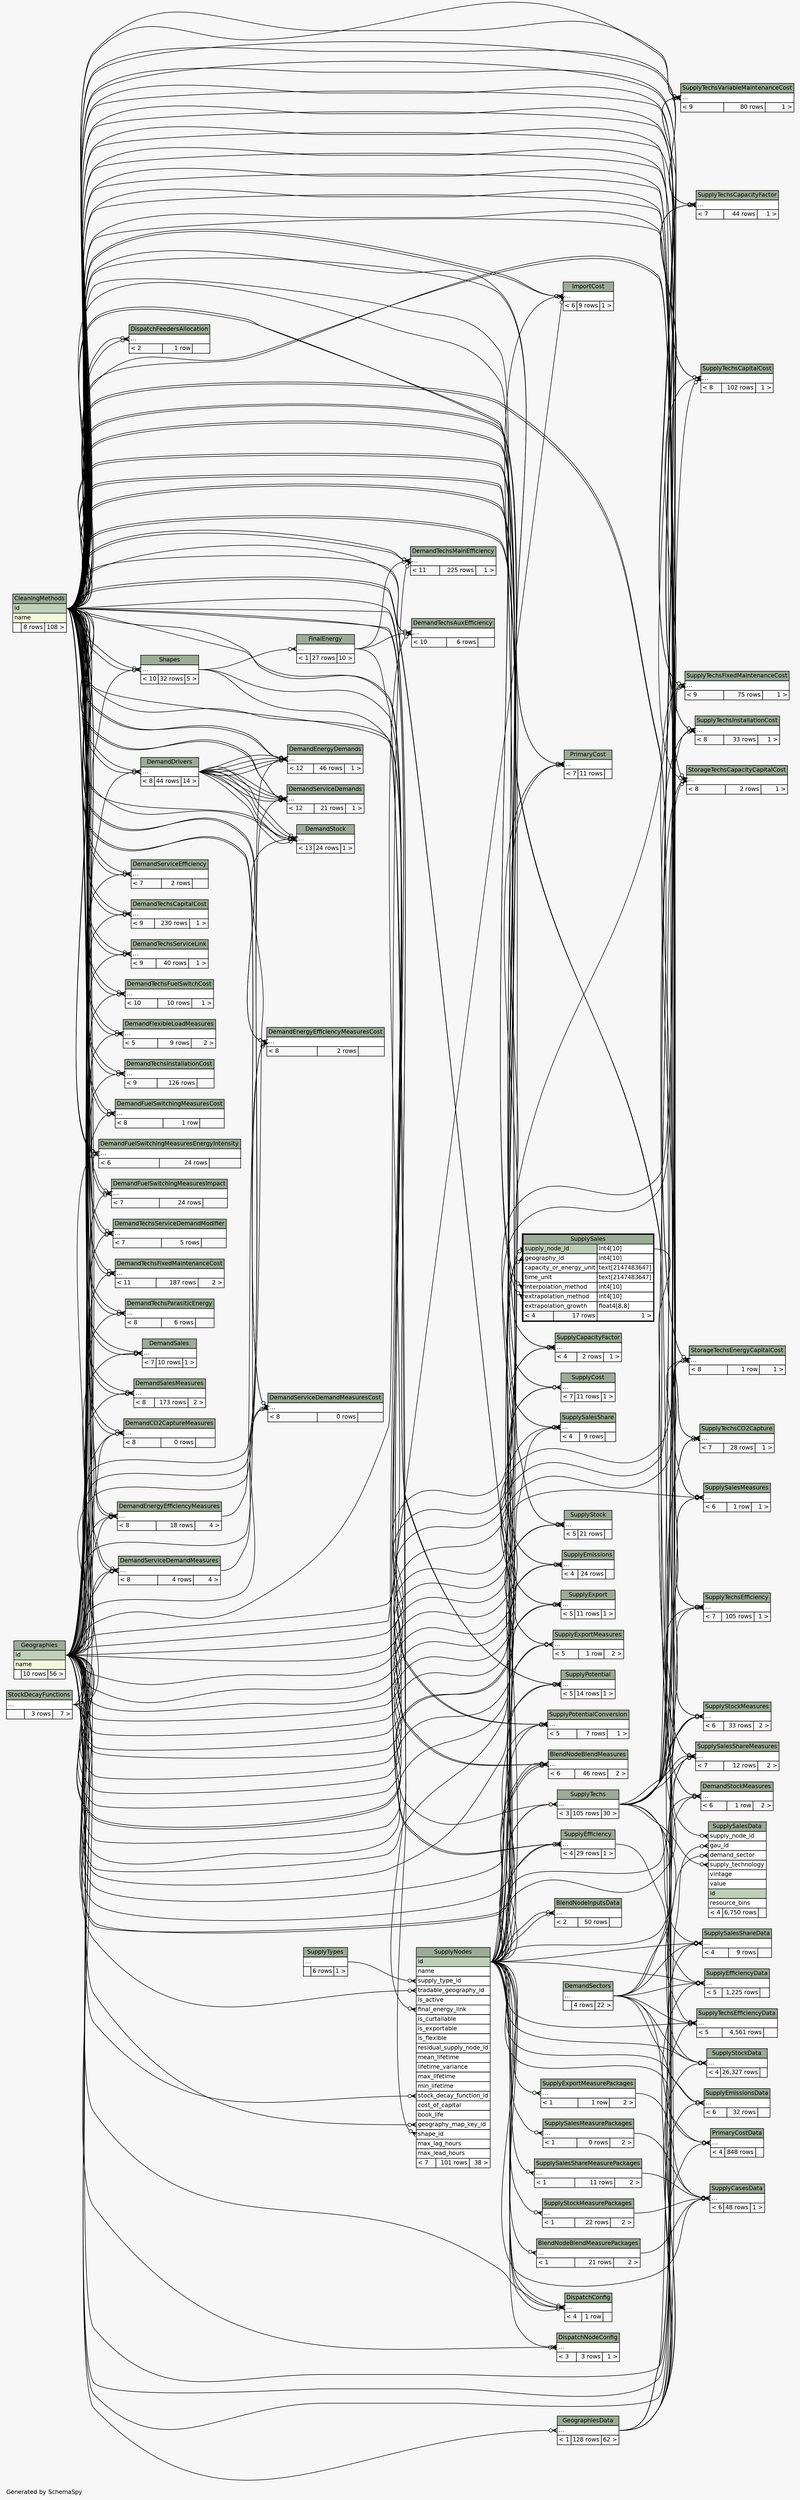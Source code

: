 // dot 2.38.0 on Windows 10 10.0
// SchemaSpy rev 590
digraph "twoDegreesRelationshipsDiagram" {
  graph [
    rankdir="RL"
    bgcolor="#f7f7f7"
    label="\nGenerated by SchemaSpy"
    labeljust="l"
    nodesep="0.18"
    ranksep="0.46"
    fontname="Helvetica"
    fontsize="11"
  ];
  node [
    fontname="Helvetica"
    fontsize="11"
    shape="plaintext"
  ];
  edge [
    arrowsize="0.8"
  ];
  "BlendNodeBlendMeasurePackages":"elipses":w -> "SupplyNodes":"id":e [arrowhead=none dir=back arrowtail=crowodot];
  "BlendNodeBlendMeasures":"elipses":w -> "SupplyNodes":"id":e [arrowhead=none dir=back arrowtail=crowodot];
  "BlendNodeBlendMeasures":"elipses":w -> "CleaningMethods":"id":e [arrowhead=none dir=back arrowtail=crowodot];
  "BlendNodeBlendMeasures":"elipses":w -> "Geographies":"id":e [arrowhead=none dir=back arrowtail=crowodot];
  "BlendNodeBlendMeasures":"elipses":w -> "CleaningMethods":"id":e [arrowhead=none dir=back arrowtail=crowodot];
  "BlendNodeBlendMeasures":"elipses":w -> "SupplyNodes":"id":e [arrowhead=none dir=back arrowtail=crowodot];
  "BlendNodeInputsData":"elipses":w -> "SupplyNodes":"id":e [arrowhead=none dir=back arrowtail=crowodot];
  "BlendNodeInputsData":"elipses":w -> "SupplyNodes":"id":e [arrowhead=none dir=back arrowtail=crowodot];
  "DemandCO2CaptureMeasures":"elipses":w -> "CleaningMethods":"id":e [arrowhead=none dir=back arrowtail=crowodot];
  "DemandCO2CaptureMeasures":"elipses":w -> "Geographies":"id":e [arrowhead=none dir=back arrowtail=crowodot];
  "DemandCO2CaptureMeasures":"elipses":w -> "CleaningMethods":"id":e [arrowhead=none dir=back arrowtail=crowodot];
  "DemandCO2CaptureMeasures":"elipses":w -> "StockDecayFunctions":"elipses":e [arrowhead=none dir=back arrowtail=crowodot];
  "DemandDrivers":"elipses":w -> "CleaningMethods":"id":e [arrowhead=none dir=back arrowtail=crowodot];
  "DemandDrivers":"elipses":w -> "Geographies":"id":e [arrowhead=none dir=back arrowtail=crowodot];
  "DemandDrivers":"elipses":w -> "CleaningMethods":"id":e [arrowhead=none dir=back arrowtail=crowodot];
  "DemandEnergyDemands":"elipses":w -> "DemandDrivers":"elipses":e [arrowhead=none dir=back arrowtail=crowodot];
  "DemandEnergyDemands":"elipses":w -> "DemandDrivers":"elipses":e [arrowhead=none dir=back arrowtail=crowodot];
  "DemandEnergyDemands":"elipses":w -> "DemandDrivers":"elipses":e [arrowhead=none dir=back arrowtail=crowodot];
  "DemandEnergyDemands":"elipses":w -> "DemandDrivers":"elipses":e [arrowhead=none dir=back arrowtail=crowodot];
  "DemandEnergyDemands":"elipses":w -> "CleaningMethods":"id":e [arrowhead=none dir=back arrowtail=crowodot];
  "DemandEnergyDemands":"elipses":w -> "Geographies":"id":e [arrowhead=none dir=back arrowtail=crowodot];
  "DemandEnergyDemands":"elipses":w -> "CleaningMethods":"id":e [arrowhead=none dir=back arrowtail=crowodot];
  "DemandEnergyEfficiencyMeasures":"elipses":w -> "CleaningMethods":"id":e [arrowhead=none dir=back arrowtail=crowodot];
  "DemandEnergyEfficiencyMeasures":"elipses":w -> "Geographies":"id":e [arrowhead=none dir=back arrowtail=crowodot];
  "DemandEnergyEfficiencyMeasures":"elipses":w -> "CleaningMethods":"id":e [arrowhead=none dir=back arrowtail=crowodot];
  "DemandEnergyEfficiencyMeasures":"elipses":w -> "StockDecayFunctions":"elipses":e [arrowhead=none dir=back arrowtail=crowodot];
  "DemandEnergyEfficiencyMeasuresCost":"elipses":w -> "CleaningMethods":"id":e [arrowhead=none dir=back arrowtail=crowodot];
  "DemandEnergyEfficiencyMeasuresCost":"elipses":w -> "Geographies":"id":e [arrowhead=none dir=back arrowtail=crowodot];
  "DemandEnergyEfficiencyMeasuresCost":"elipses":w -> "CleaningMethods":"id":e [arrowhead=none dir=back arrowtail=crowodot];
  "DemandEnergyEfficiencyMeasuresCost":"elipses":w -> "DemandEnergyEfficiencyMeasures":"elipses":e [arrowhead=none dir=back arrowtail=teeodot];
  "DemandFlexibleLoadMeasures":"elipses":w -> "CleaningMethods":"id":e [arrowhead=none dir=back arrowtail=crowodot];
  "DemandFlexibleLoadMeasures":"elipses":w -> "Geographies":"id":e [arrowhead=none dir=back arrowtail=crowodot];
  "DemandFlexibleLoadMeasures":"elipses":w -> "CleaningMethods":"id":e [arrowhead=none dir=back arrowtail=crowodot];
  "DemandFuelSwitchingMeasuresCost":"elipses":w -> "CleaningMethods":"id":e [arrowhead=none dir=back arrowtail=crowodot];
  "DemandFuelSwitchingMeasuresCost":"elipses":w -> "Geographies":"id":e [arrowhead=none dir=back arrowtail=crowodot];
  "DemandFuelSwitchingMeasuresCost":"elipses":w -> "CleaningMethods":"id":e [arrowhead=none dir=back arrowtail=crowodot];
  "DemandFuelSwitchingMeasuresEnergyIntensity":"elipses":w -> "CleaningMethods":"id":e [arrowhead=none dir=back arrowtail=crowodot];
  "DemandFuelSwitchingMeasuresEnergyIntensity":"elipses":w -> "Geographies":"id":e [arrowhead=none dir=back arrowtail=crowodot];
  "DemandFuelSwitchingMeasuresEnergyIntensity":"elipses":w -> "CleaningMethods":"id":e [arrowhead=none dir=back arrowtail=crowodot];
  "DemandFuelSwitchingMeasuresImpact":"elipses":w -> "CleaningMethods":"id":e [arrowhead=none dir=back arrowtail=crowodot];
  "DemandFuelSwitchingMeasuresImpact":"elipses":w -> "Geographies":"id":e [arrowhead=none dir=back arrowtail=crowodot];
  "DemandFuelSwitchingMeasuresImpact":"elipses":w -> "CleaningMethods":"id":e [arrowhead=none dir=back arrowtail=crowodot];
  "DemandSales":"elipses":w -> "CleaningMethods":"id":e [arrowhead=none dir=back arrowtail=crowodot];
  "DemandSales":"elipses":w -> "Geographies":"id":e [arrowhead=none dir=back arrowtail=crowodot];
  "DemandSales":"elipses":w -> "CleaningMethods":"id":e [arrowhead=none dir=back arrowtail=crowodot];
  "DemandSalesMeasures":"elipses":w -> "CleaningMethods":"id":e [arrowhead=none dir=back arrowtail=crowodot];
  "DemandSalesMeasures":"elipses":w -> "Geographies":"id":e [arrowhead=none dir=back arrowtail=crowodot];
  "DemandSalesMeasures":"elipses":w -> "CleaningMethods":"id":e [arrowhead=none dir=back arrowtail=crowodot];
  "DemandServiceDemandMeasures":"elipses":w -> "CleaningMethods":"id":e [arrowhead=none dir=back arrowtail=crowodot];
  "DemandServiceDemandMeasures":"elipses":w -> "Geographies":"id":e [arrowhead=none dir=back arrowtail=crowodot];
  "DemandServiceDemandMeasures":"elipses":w -> "CleaningMethods":"id":e [arrowhead=none dir=back arrowtail=crowodot];
  "DemandServiceDemandMeasures":"elipses":w -> "StockDecayFunctions":"elipses":e [arrowhead=none dir=back arrowtail=crowodot];
  "DemandServiceDemandMeasuresCost":"elipses":w -> "CleaningMethods":"id":e [arrowhead=none dir=back arrowtail=crowodot];
  "DemandServiceDemandMeasuresCost":"elipses":w -> "Geographies":"id":e [arrowhead=none dir=back arrowtail=crowodot];
  "DemandServiceDemandMeasuresCost":"elipses":w -> "CleaningMethods":"id":e [arrowhead=none dir=back arrowtail=crowodot];
  "DemandServiceDemandMeasuresCost":"elipses":w -> "DemandServiceDemandMeasures":"elipses":e [arrowhead=none dir=back arrowtail=teeodot];
  "DemandServiceDemands":"elipses":w -> "DemandDrivers":"elipses":e [arrowhead=none dir=back arrowtail=crowodot];
  "DemandServiceDemands":"elipses":w -> "DemandDrivers":"elipses":e [arrowhead=none dir=back arrowtail=crowodot];
  "DemandServiceDemands":"elipses":w -> "DemandDrivers":"elipses":e [arrowhead=none dir=back arrowtail=crowodot];
  "DemandServiceDemands":"elipses":w -> "DemandDrivers":"elipses":e [arrowhead=none dir=back arrowtail=crowodot];
  "DemandServiceDemands":"elipses":w -> "CleaningMethods":"id":e [arrowhead=none dir=back arrowtail=crowodot];
  "DemandServiceDemands":"elipses":w -> "Geographies":"id":e [arrowhead=none dir=back arrowtail=crowodot];
  "DemandServiceDemands":"elipses":w -> "CleaningMethods":"id":e [arrowhead=none dir=back arrowtail=crowodot];
  "DemandServiceEfficiency":"elipses":w -> "CleaningMethods":"id":e [arrowhead=none dir=back arrowtail=crowodot];
  "DemandServiceEfficiency":"elipses":w -> "Geographies":"id":e [arrowhead=none dir=back arrowtail=crowodot];
  "DemandServiceEfficiency":"elipses":w -> "CleaningMethods":"id":e [arrowhead=none dir=back arrowtail=crowodot];
  "DemandStock":"elipses":w -> "DemandDrivers":"elipses":e [arrowhead=none dir=back arrowtail=crowodot];
  "DemandStock":"elipses":w -> "DemandDrivers":"elipses":e [arrowhead=none dir=back arrowtail=crowodot];
  "DemandStock":"elipses":w -> "DemandDrivers":"elipses":e [arrowhead=none dir=back arrowtail=crowodot];
  "DemandStock":"elipses":w -> "DemandDrivers":"elipses":e [arrowhead=none dir=back arrowtail=crowodot];
  "DemandStock":"elipses":w -> "CleaningMethods":"id":e [arrowhead=none dir=back arrowtail=crowodot];
  "DemandStock":"elipses":w -> "Geographies":"id":e [arrowhead=none dir=back arrowtail=crowodot];
  "DemandStock":"elipses":w -> "CleaningMethods":"id":e [arrowhead=none dir=back arrowtail=crowodot];
  "DemandStockMeasures":"elipses":w -> "DemandSectors":"elipses":e [arrowhead=none dir=back arrowtail=crowodot];
  "DemandStockMeasures":"elipses":w -> "CleaningMethods":"id":e [arrowhead=none dir=back arrowtail=crowodot];
  "DemandStockMeasures":"elipses":w -> "Geographies":"id":e [arrowhead=none dir=back arrowtail=crowodot];
  "DemandStockMeasures":"elipses":w -> "CleaningMethods":"id":e [arrowhead=none dir=back arrowtail=crowodot];
  "DemandTechsAuxEfficiency":"elipses":w -> "CleaningMethods":"id":e [arrowhead=none dir=back arrowtail=crowodot];
  "DemandTechsAuxEfficiency":"elipses":w -> "FinalEnergy":"elipses":e [arrowhead=none dir=back arrowtail=crowodot];
  "DemandTechsAuxEfficiency":"elipses":w -> "Geographies":"id":e [arrowhead=none dir=back arrowtail=crowodot];
  "DemandTechsAuxEfficiency":"elipses":w -> "CleaningMethods":"id":e [arrowhead=none dir=back arrowtail=crowodot];
  "DemandTechsCapitalCost":"elipses":w -> "CleaningMethods":"id":e [arrowhead=none dir=back arrowtail=crowodot];
  "DemandTechsCapitalCost":"elipses":w -> "Geographies":"id":e [arrowhead=none dir=back arrowtail=crowodot];
  "DemandTechsCapitalCost":"elipses":w -> "CleaningMethods":"id":e [arrowhead=none dir=back arrowtail=crowodot];
  "DemandTechsFixedMaintenanceCost":"elipses":w -> "CleaningMethods":"id":e [arrowhead=none dir=back arrowtail=crowodot];
  "DemandTechsFixedMaintenanceCost":"elipses":w -> "Geographies":"id":e [arrowhead=none dir=back arrowtail=crowodot];
  "DemandTechsFixedMaintenanceCost":"elipses":w -> "CleaningMethods":"id":e [arrowhead=none dir=back arrowtail=crowodot];
  "DemandTechsFuelSwitchCost":"elipses":w -> "CleaningMethods":"id":e [arrowhead=none dir=back arrowtail=crowodot];
  "DemandTechsFuelSwitchCost":"elipses":w -> "Geographies":"id":e [arrowhead=none dir=back arrowtail=crowodot];
  "DemandTechsFuelSwitchCost":"elipses":w -> "CleaningMethods":"id":e [arrowhead=none dir=back arrowtail=crowodot];
  "DemandTechsInstallationCost":"elipses":w -> "CleaningMethods":"id":e [arrowhead=none dir=back arrowtail=crowodot];
  "DemandTechsInstallationCost":"elipses":w -> "Geographies":"id":e [arrowhead=none dir=back arrowtail=crowodot];
  "DemandTechsInstallationCost":"elipses":w -> "CleaningMethods":"id":e [arrowhead=none dir=back arrowtail=crowodot];
  "DemandTechsMainEfficiency":"elipses":w -> "CleaningMethods":"id":e [arrowhead=none dir=back arrowtail=crowodot];
  "DemandTechsMainEfficiency":"elipses":w -> "FinalEnergy":"elipses":e [arrowhead=none dir=back arrowtail=crowodot];
  "DemandTechsMainEfficiency":"elipses":w -> "Geographies":"id":e [arrowhead=none dir=back arrowtail=crowodot];
  "DemandTechsMainEfficiency":"elipses":w -> "CleaningMethods":"id":e [arrowhead=none dir=back arrowtail=crowodot];
  "DemandTechsParasiticEnergy":"elipses":w -> "CleaningMethods":"id":e [arrowhead=none dir=back arrowtail=crowodot];
  "DemandTechsParasiticEnergy":"elipses":w -> "Geographies":"id":e [arrowhead=none dir=back arrowtail=crowodot];
  "DemandTechsParasiticEnergy":"elipses":w -> "CleaningMethods":"id":e [arrowhead=none dir=back arrowtail=crowodot];
  "DemandTechsServiceDemandModifier":"elipses":w -> "CleaningMethods":"id":e [arrowhead=none dir=back arrowtail=crowodot];
  "DemandTechsServiceDemandModifier":"elipses":w -> "Geographies":"id":e [arrowhead=none dir=back arrowtail=crowodot];
  "DemandTechsServiceDemandModifier":"elipses":w -> "CleaningMethods":"id":e [arrowhead=none dir=back arrowtail=crowodot];
  "DemandTechsServiceLink":"elipses":w -> "CleaningMethods":"id":e [arrowhead=none dir=back arrowtail=crowodot];
  "DemandTechsServiceLink":"elipses":w -> "Geographies":"id":e [arrowhead=none dir=back arrowtail=crowodot];
  "DemandTechsServiceLink":"elipses":w -> "CleaningMethods":"id":e [arrowhead=none dir=back arrowtail=crowodot];
  "DispatchConfig":"elipses":w -> "SupplyNodes":"id":e [arrowhead=none dir=back arrowtail=crowodot];
  "DispatchConfig":"elipses":w -> "Geographies":"id":e [arrowhead=none dir=back arrowtail=crowodot];
  "DispatchConfig":"elipses":w -> "SupplyNodes":"id":e [arrowhead=none dir=back arrowtail=crowodot];
  "DispatchConfig":"elipses":w -> "SupplyNodes":"id":e [arrowhead=none dir=back arrowtail=crowodot];
  "DispatchFeedersAllocation":"elipses":w -> "CleaningMethods":"id":e [arrowhead=none dir=back arrowtail=crowodot];
  "DispatchFeedersAllocation":"elipses":w -> "CleaningMethods":"id":e [arrowhead=none dir=back arrowtail=crowodot];
  "DispatchNodeConfig":"elipses":w -> "Geographies":"id":e [arrowhead=none dir=back arrowtail=crowodot];
  "DispatchNodeConfig":"elipses":w -> "SupplyNodes":"id":e [arrowhead=none dir=back arrowtail=teeodot];
  "FinalEnergy":"elipses":w -> "Shapes":"elipses":e [arrowhead=none dir=back arrowtail=crowodot];
  "GeographiesData":"elipses":w -> "Geographies":"id":e [arrowhead=none dir=back arrowtail=crowodot];
  "ImportCost":"elipses":w -> "CleaningMethods":"id":e [arrowhead=none dir=back arrowtail=crowodot];
  "ImportCost":"elipses":w -> "Geographies":"id":e [arrowhead=none dir=back arrowtail=crowodot];
  "ImportCost":"elipses":w -> "SupplyNodes":"id":e [arrowhead=none dir=back arrowtail=teeodot];
  "ImportCost":"elipses":w -> "CleaningMethods":"id":e [arrowhead=none dir=back arrowtail=crowodot];
  "PrimaryCost":"elipses":w -> "CleaningMethods":"id":e [arrowhead=none dir=back arrowtail=crowodot];
  "PrimaryCost":"elipses":w -> "Geographies":"id":e [arrowhead=none dir=back arrowtail=crowodot];
  "PrimaryCost":"elipses":w -> "CleaningMethods":"id":e [arrowhead=none dir=back arrowtail=crowodot];
  "PrimaryCost":"elipses":w -> "SupplyNodes":"id":e [arrowhead=none dir=back arrowtail=teeodot];
  "PrimaryCostData":"elipses":w -> "DemandSectors":"elipses":e [arrowhead=none dir=back arrowtail=crowodot];
  "PrimaryCostData":"elipses":w -> "GeographiesData":"elipses":e [arrowhead=none dir=back arrowtail=crowodot];
  "PrimaryCostData":"elipses":w -> "SupplyNodes":"id":e [arrowhead=none dir=back arrowtail=crowodot];
  "Shapes":"elipses":w -> "CleaningMethods":"id":e [arrowhead=none dir=back arrowtail=crowodot];
  "Shapes":"elipses":w -> "Geographies":"id":e [arrowhead=none dir=back arrowtail=crowodot];
  "Shapes":"elipses":w -> "CleaningMethods":"id":e [arrowhead=none dir=back arrowtail=crowodot];
  "StorageTechsCapacityCapitalCost":"elipses":w -> "CleaningMethods":"id":e [arrowhead=none dir=back arrowtail=crowodot];
  "StorageTechsCapacityCapitalCost":"elipses":w -> "Geographies":"id":e [arrowhead=none dir=back arrowtail=crowodot];
  "StorageTechsCapacityCapitalCost":"elipses":w -> "CleaningMethods":"id":e [arrowhead=none dir=back arrowtail=crowodot];
  "StorageTechsCapacityCapitalCost":"elipses":w -> "SupplyTechs":"elipses":e [arrowhead=none dir=back arrowtail=teeodot];
  "StorageTechsEnergyCapitalCost":"elipses":w -> "CleaningMethods":"id":e [arrowhead=none dir=back arrowtail=crowodot];
  "StorageTechsEnergyCapitalCost":"elipses":w -> "Geographies":"id":e [arrowhead=none dir=back arrowtail=crowodot];
  "StorageTechsEnergyCapitalCost":"elipses":w -> "CleaningMethods":"id":e [arrowhead=none dir=back arrowtail=crowodot];
  "StorageTechsEnergyCapitalCost":"elipses":w -> "SupplyTechs":"elipses":e [arrowhead=none dir=back arrowtail=teeodot];
  "SupplyCapacityFactor":"elipses":w -> "CleaningMethods":"id":e [arrowhead=none dir=back arrowtail=crowodot];
  "SupplyCapacityFactor":"elipses":w -> "Geographies":"id":e [arrowhead=none dir=back arrowtail=crowodot];
  "SupplyCapacityFactor":"elipses":w -> "CleaningMethods":"id":e [arrowhead=none dir=back arrowtail=crowodot];
  "SupplyCapacityFactor":"elipses":w -> "SupplyNodes":"id":e [arrowhead=none dir=back arrowtail=teeodot];
  "SupplyCasesData":"elipses":w -> "BlendNodeBlendMeasurePackages":"elipses":e [arrowhead=none dir=back arrowtail=crowodot];
  "SupplyCasesData":"elipses":w -> "SupplyExportMeasurePackages":"elipses":e [arrowhead=none dir=back arrowtail=crowodot];
  "SupplyCasesData":"elipses":w -> "SupplySalesMeasurePackages":"elipses":e [arrowhead=none dir=back arrowtail=crowodot];
  "SupplyCasesData":"elipses":w -> "SupplySalesShareMeasurePackages":"elipses":e [arrowhead=none dir=back arrowtail=crowodot];
  "SupplyCasesData":"elipses":w -> "SupplyStockMeasurePackages":"elipses":e [arrowhead=none dir=back arrowtail=crowodot];
  "SupplyCasesData":"elipses":w -> "SupplyNodes":"id":e [arrowhead=none dir=back arrowtail=crowodot];
  "SupplyCost":"elipses":w -> "CleaningMethods":"id":e [arrowhead=none dir=back arrowtail=crowodot];
  "SupplyCost":"elipses":w -> "Geographies":"id":e [arrowhead=none dir=back arrowtail=crowodot];
  "SupplyCost":"elipses":w -> "CleaningMethods":"id":e [arrowhead=none dir=back arrowtail=crowodot];
  "SupplyCost":"elipses":w -> "SupplyNodes":"id":e [arrowhead=none dir=back arrowtail=crowodot];
  "SupplyEfficiency":"elipses":w -> "CleaningMethods":"id":e [arrowhead=none dir=back arrowtail=crowodot];
  "SupplyEfficiency":"elipses":w -> "Geographies":"id":e [arrowhead=none dir=back arrowtail=crowodot];
  "SupplyEfficiency":"elipses":w -> "SupplyNodes":"id":e [arrowhead=none dir=back arrowtail=teeodot];
  "SupplyEfficiency":"elipses":w -> "CleaningMethods":"id":e [arrowhead=none dir=back arrowtail=crowodot];
  "SupplyEfficiencyData":"elipses":w -> "DemandSectors":"elipses":e [arrowhead=none dir=back arrowtail=crowodot];
  "SupplyEfficiencyData":"elipses":w -> "GeographiesData":"elipses":e [arrowhead=none dir=back arrowtail=crowodot];
  "SupplyEfficiencyData":"elipses":w -> "SupplyEfficiency":"elipses":e [arrowhead=none dir=back arrowtail=crowodot];
  "SupplyEfficiencyData":"elipses":w -> "SupplyNodes":"id":e [arrowhead=none dir=back arrowtail=crowodot];
  "SupplyEmissions":"elipses":w -> "CleaningMethods":"id":e [arrowhead=none dir=back arrowtail=crowodot];
  "SupplyEmissions":"elipses":w -> "Geographies":"id":e [arrowhead=none dir=back arrowtail=crowodot];
  "SupplyEmissions":"elipses":w -> "CleaningMethods":"id":e [arrowhead=none dir=back arrowtail=crowodot];
  "SupplyEmissions":"elipses":w -> "SupplyNodes":"id":e [arrowhead=none dir=back arrowtail=teeodot];
  "SupplyEmissionsData":"elipses":w -> "DemandSectors":"elipses":e [arrowhead=none dir=back arrowtail=crowodot];
  "SupplyEmissionsData":"elipses":w -> "GeographiesData":"elipses":e [arrowhead=none dir=back arrowtail=crowodot];
  "SupplyEmissionsData":"elipses":w -> "SupplyNodes":"id":e [arrowhead=none dir=back arrowtail=crowodot];
  "SupplyExport":"elipses":w -> "CleaningMethods":"id":e [arrowhead=none dir=back arrowtail=crowodot];
  "SupplyExport":"elipses":w -> "Geographies":"id":e [arrowhead=none dir=back arrowtail=crowodot];
  "SupplyExport":"elipses":w -> "CleaningMethods":"id":e [arrowhead=none dir=back arrowtail=crowodot];
  "SupplyExport":"elipses":w -> "SupplyNodes":"id":e [arrowhead=none dir=back arrowtail=teeodot];
  "SupplyExportMeasurePackages":"elipses":w -> "SupplyNodes":"id":e [arrowhead=none dir=back arrowtail=crowodot];
  "SupplyExportMeasures":"elipses":w -> "CleaningMethods":"id":e [arrowhead=none dir=back arrowtail=crowodot];
  "SupplyExportMeasures":"elipses":w -> "Geographies":"id":e [arrowhead=none dir=back arrowtail=crowodot];
  "SupplyExportMeasures":"elipses":w -> "CleaningMethods":"id":e [arrowhead=none dir=back arrowtail=crowodot];
  "SupplyExportMeasures":"elipses":w -> "SupplyNodes":"id":e [arrowhead=none dir=back arrowtail=crowodot];
  "SupplyNodes":"final_energy_link":w -> "FinalEnergy":"elipses":e [arrowhead=none dir=back arrowtail=crowodot];
  "SupplyNodes":"geography_map_key_id":w -> "Geographies":"id":e [arrowhead=none dir=back arrowtail=crowodot];
  "SupplyNodes":"shape_id":w -> "Shapes":"elipses":e [arrowhead=none dir=back arrowtail=crowodot];
  "SupplyNodes":"stock_decay_function_id":w -> "StockDecayFunctions":"elipses":e [arrowhead=none dir=back arrowtail=crowodot];
  "SupplyNodes":"supply_type_id":w -> "SupplyTypes":"elipses":e [arrowhead=none dir=back arrowtail=crowodot];
  "SupplyNodes":"tradable_geography_id":w -> "Geographies":"id":e [arrowhead=none dir=back arrowtail=crowodot];
  "SupplyPotential":"elipses":w -> "CleaningMethods":"id":e [arrowhead=none dir=back arrowtail=crowodot];
  "SupplyPotential":"elipses":w -> "Geographies":"id":e [arrowhead=none dir=back arrowtail=crowodot];
  "SupplyPotential":"elipses":w -> "CleaningMethods":"id":e [arrowhead=none dir=back arrowtail=crowodot];
  "SupplyPotential":"elipses":w -> "SupplyNodes":"id":e [arrowhead=none dir=back arrowtail=teeodot];
  "SupplyPotentialConversion":"elipses":w -> "CleaningMethods":"id":e [arrowhead=none dir=back arrowtail=crowodot];
  "SupplyPotentialConversion":"elipses":w -> "Geographies":"id":e [arrowhead=none dir=back arrowtail=crowodot];
  "SupplyPotentialConversion":"elipses":w -> "CleaningMethods":"id":e [arrowhead=none dir=back arrowtail=crowodot];
  "SupplyPotentialConversion":"elipses":w -> "SupplyNodes":"id":e [arrowhead=none dir=back arrowtail=teeodot];
  "SupplySales":"extrapolation_method":w -> "CleaningMethods":"id":e [arrowhead=none dir=back arrowtail=crowodot];
  "SupplySales":"geography_id":w -> "Geographies":"id":e [arrowhead=none dir=back arrowtail=crowodot];
  "SupplySales":"interpolation_method":w -> "CleaningMethods":"id":e [arrowhead=none dir=back arrowtail=crowodot];
  "SupplySales":"supply_node_id":w -> "SupplyNodes":"id":e [arrowhead=none dir=back arrowtail=teeodot];
  "SupplySalesData":"demand_sector":w -> "DemandSectors":"elipses":e [arrowhead=none dir=back arrowtail=crowodot];
  "SupplySalesData":"gau_id":w -> "GeographiesData":"elipses":e [arrowhead=none dir=back arrowtail=crowodot];
  "SupplySalesData":"supply_node_id":w -> "SupplySales":"supply_node_id.type":e [arrowhead=none dir=back arrowtail=crowodot];
  "SupplySalesData":"supply_technology":w -> "SupplyTechs":"elipses":e [arrowhead=none dir=back arrowtail=crowodot];
  "SupplySalesMeasurePackages":"elipses":w -> "SupplyNodes":"id":e [arrowhead=none dir=back arrowtail=crowodot];
  "SupplySalesMeasures":"elipses":w -> "CleaningMethods":"id":e [arrowhead=none dir=back arrowtail=crowodot];
  "SupplySalesMeasures":"elipses":w -> "Geographies":"id":e [arrowhead=none dir=back arrowtail=crowodot];
  "SupplySalesMeasures":"elipses":w -> "CleaningMethods":"id":e [arrowhead=none dir=back arrowtail=crowodot];
  "SupplySalesMeasures":"elipses":w -> "SupplyNodes":"id":e [arrowhead=none dir=back arrowtail=crowodot];
  "SupplySalesMeasures":"elipses":w -> "SupplyTechs":"elipses":e [arrowhead=none dir=back arrowtail=crowodot];
  "SupplySalesShare":"elipses":w -> "CleaningMethods":"id":e [arrowhead=none dir=back arrowtail=crowodot];
  "SupplySalesShare":"elipses":w -> "Geographies":"id":e [arrowhead=none dir=back arrowtail=crowodot];
  "SupplySalesShare":"elipses":w -> "CleaningMethods":"id":e [arrowhead=none dir=back arrowtail=crowodot];
  "SupplySalesShare":"elipses":w -> "SupplyNodes":"id":e [arrowhead=none dir=back arrowtail=teeodot];
  "SupplySalesShareData":"elipses":w -> "DemandSectors":"elipses":e [arrowhead=none dir=back arrowtail=crowodot];
  "SupplySalesShareData":"elipses":w -> "GeographiesData":"elipses":e [arrowhead=none dir=back arrowtail=crowodot];
  "SupplySalesShareData":"elipses":w -> "SupplyNodes":"id":e [arrowhead=none dir=back arrowtail=crowodot];
  "SupplySalesShareData":"elipses":w -> "SupplyTechs":"elipses":e [arrowhead=none dir=back arrowtail=crowodot];
  "SupplySalesShareMeasurePackages":"elipses":w -> "SupplyNodes":"id":e [arrowhead=none dir=back arrowtail=crowodot];
  "SupplySalesShareMeasures":"elipses":w -> "CleaningMethods":"id":e [arrowhead=none dir=back arrowtail=crowodot];
  "SupplySalesShareMeasures":"elipses":w -> "Geographies":"id":e [arrowhead=none dir=back arrowtail=crowodot];
  "SupplySalesShareMeasures":"elipses":w -> "CleaningMethods":"id":e [arrowhead=none dir=back arrowtail=crowodot];
  "SupplySalesShareMeasures":"elipses":w -> "SupplyTechs":"elipses":e [arrowhead=none dir=back arrowtail=crowodot];
  "SupplySalesShareMeasures":"elipses":w -> "SupplyNodes":"id":e [arrowhead=none dir=back arrowtail=crowodot];
  "SupplySalesShareMeasures":"elipses":w -> "SupplyTechs":"elipses":e [arrowhead=none dir=back arrowtail=crowodot];
  "SupplyStock":"elipses":w -> "CleaningMethods":"id":e [arrowhead=none dir=back arrowtail=crowodot];
  "SupplyStock":"elipses":w -> "Geographies":"id":e [arrowhead=none dir=back arrowtail=crowodot];
  "SupplyStock":"elipses":w -> "Geographies":"id":e [arrowhead=none dir=back arrowtail=crowodot];
  "SupplyStock":"elipses":w -> "CleaningMethods":"id":e [arrowhead=none dir=back arrowtail=crowodot];
  "SupplyStock":"elipses":w -> "SupplyNodes":"id":e [arrowhead=none dir=back arrowtail=teeodot];
  "SupplyStockData":"elipses":w -> "DemandSectors":"elipses":e [arrowhead=none dir=back arrowtail=crowodot];
  "SupplyStockData":"elipses":w -> "GeographiesData":"elipses":e [arrowhead=none dir=back arrowtail=crowodot];
  "SupplyStockData":"elipses":w -> "SupplyNodes":"id":e [arrowhead=none dir=back arrowtail=crowodot];
  "SupplyStockData":"elipses":w -> "SupplyTechs":"elipses":e [arrowhead=none dir=back arrowtail=crowodot];
  "SupplyStockMeasurePackages":"elipses":w -> "SupplyNodes":"id":e [arrowhead=none dir=back arrowtail=crowodot];
  "SupplyStockMeasures":"elipses":w -> "CleaningMethods":"id":e [arrowhead=none dir=back arrowtail=crowodot];
  "SupplyStockMeasures":"elipses":w -> "Geographies":"id":e [arrowhead=none dir=back arrowtail=crowodot];
  "SupplyStockMeasures":"elipses":w -> "CleaningMethods":"id":e [arrowhead=none dir=back arrowtail=crowodot];
  "SupplyStockMeasures":"elipses":w -> "SupplyNodes":"id":e [arrowhead=none dir=back arrowtail=crowodot];
  "SupplyStockMeasures":"elipses":w -> "SupplyTechs":"elipses":e [arrowhead=none dir=back arrowtail=crowodot];
  "SupplyTechs":"elipses":w -> "Shapes":"elipses":e [arrowhead=none dir=back arrowtail=crowodot];
  "SupplyTechs":"elipses":w -> "StockDecayFunctions":"elipses":e [arrowhead=none dir=back arrowtail=crowodot];
  "SupplyTechs":"elipses":w -> "SupplyNodes":"id":e [arrowhead=none dir=back arrowtail=crowodot];
  "SupplyTechsCapacityFactor":"elipses":w -> "CleaningMethods":"id":e [arrowhead=none dir=back arrowtail=crowodot];
  "SupplyTechsCapacityFactor":"elipses":w -> "Geographies":"id":e [arrowhead=none dir=back arrowtail=crowodot];
  "SupplyTechsCapacityFactor":"elipses":w -> "CleaningMethods":"id":e [arrowhead=none dir=back arrowtail=crowodot];
  "SupplyTechsCapacityFactor":"elipses":w -> "SupplyTechs":"elipses":e [arrowhead=none dir=back arrowtail=teeodot];
  "SupplyTechsCapitalCost":"elipses":w -> "CleaningMethods":"id":e [arrowhead=none dir=back arrowtail=crowodot];
  "SupplyTechsCapitalCost":"elipses":w -> "Geographies":"id":e [arrowhead=none dir=back arrowtail=crowodot];
  "SupplyTechsCapitalCost":"elipses":w -> "CleaningMethods":"id":e [arrowhead=none dir=back arrowtail=crowodot];
  "SupplyTechsCapitalCost":"elipses":w -> "SupplyTechs":"elipses":e [arrowhead=none dir=back arrowtail=teeodot];
  "SupplyTechsCO2Capture":"elipses":w -> "CleaningMethods":"id":e [arrowhead=none dir=back arrowtail=crowodot];
  "SupplyTechsCO2Capture":"elipses":w -> "GeographiesData":"elipses":e [arrowhead=none dir=back arrowtail=crowodot];
  "SupplyTechsCO2Capture":"elipses":w -> "CleaningMethods":"id":e [arrowhead=none dir=back arrowtail=crowodot];
  "SupplyTechsCO2Capture":"elipses":w -> "SupplyTechs":"elipses":e [arrowhead=none dir=back arrowtail=teeodot];
  "SupplyTechsEfficiency":"elipses":w -> "CleaningMethods":"id":e [arrowhead=none dir=back arrowtail=crowodot];
  "SupplyTechsEfficiency":"elipses":w -> "GeographiesData":"elipses":e [arrowhead=none dir=back arrowtail=crowodot];
  "SupplyTechsEfficiency":"elipses":w -> "CleaningMethods":"id":e [arrowhead=none dir=back arrowtail=crowodot];
  "SupplyTechsEfficiency":"elipses":w -> "SupplyTechs":"elipses":e [arrowhead=none dir=back arrowtail=teeodot];
  "SupplyTechsEfficiencyData":"elipses":w -> "DemandSectors":"elipses":e [arrowhead=none dir=back arrowtail=crowodot];
  "SupplyTechsEfficiencyData":"elipses":w -> "GeographiesData":"elipses":e [arrowhead=none dir=back arrowtail=crowodot];
  "SupplyTechsEfficiencyData":"elipses":w -> "SupplyNodes":"id":e [arrowhead=none dir=back arrowtail=crowodot];
  "SupplyTechsEfficiencyData":"elipses":w -> "SupplyTechs":"elipses":e [arrowhead=none dir=back arrowtail=crowodot];
  "SupplyTechsFixedMaintenanceCost":"elipses":w -> "CleaningMethods":"id":e [arrowhead=none dir=back arrowtail=crowodot];
  "SupplyTechsFixedMaintenanceCost":"elipses":w -> "Geographies":"id":e [arrowhead=none dir=back arrowtail=crowodot];
  "SupplyTechsFixedMaintenanceCost":"elipses":w -> "CleaningMethods":"id":e [arrowhead=none dir=back arrowtail=crowodot];
  "SupplyTechsFixedMaintenanceCost":"elipses":w -> "SupplyTechs":"elipses":e [arrowhead=none dir=back arrowtail=teeodot];
  "SupplyTechsInstallationCost":"elipses":w -> "CleaningMethods":"id":e [arrowhead=none dir=back arrowtail=crowodot];
  "SupplyTechsInstallationCost":"elipses":w -> "Geographies":"id":e [arrowhead=none dir=back arrowtail=crowodot];
  "SupplyTechsInstallationCost":"elipses":w -> "CleaningMethods":"id":e [arrowhead=none dir=back arrowtail=crowodot];
  "SupplyTechsInstallationCost":"elipses":w -> "SupplyTechs":"elipses":e [arrowhead=none dir=back arrowtail=teeodot];
  "SupplyTechsVariableMaintenanceCost":"elipses":w -> "CleaningMethods":"id":e [arrowhead=none dir=back arrowtail=crowodot];
  "SupplyTechsVariableMaintenanceCost":"elipses":w -> "GeographiesData":"elipses":e [arrowhead=none dir=back arrowtail=crowodot];
  "SupplyTechsVariableMaintenanceCost":"elipses":w -> "CleaningMethods":"id":e [arrowhead=none dir=back arrowtail=crowodot];
  "SupplyTechsVariableMaintenanceCost":"elipses":w -> "SupplyTechs":"elipses":e [arrowhead=none dir=back arrowtail=teeodot];
  "BlendNodeBlendMeasurePackages" [
    label=<
    <TABLE BORDER="0" CELLBORDER="1" CELLSPACING="0" BGCOLOR="#ffffff">
      <TR><TD COLSPAN="3" BGCOLOR="#9bab96" ALIGN="CENTER">BlendNodeBlendMeasurePackages</TD></TR>
      <TR><TD PORT="elipses" COLSPAN="3" ALIGN="LEFT">...</TD></TR>
      <TR><TD ALIGN="LEFT" BGCOLOR="#f7f7f7">&lt; 1</TD><TD ALIGN="RIGHT" BGCOLOR="#f7f7f7">21 rows</TD><TD ALIGN="RIGHT" BGCOLOR="#f7f7f7">2 &gt;</TD></TR>
    </TABLE>>
    URL="BlendNodeBlendMeasurePackages.html"
    tooltip="BlendNodeBlendMeasurePackages"
  ];
  "BlendNodeBlendMeasures" [
    label=<
    <TABLE BORDER="0" CELLBORDER="1" CELLSPACING="0" BGCOLOR="#ffffff">
      <TR><TD COLSPAN="3" BGCOLOR="#9bab96" ALIGN="CENTER">BlendNodeBlendMeasures</TD></TR>
      <TR><TD PORT="elipses" COLSPAN="3" ALIGN="LEFT">...</TD></TR>
      <TR><TD ALIGN="LEFT" BGCOLOR="#f7f7f7">&lt; 6</TD><TD ALIGN="RIGHT" BGCOLOR="#f7f7f7">46 rows</TD><TD ALIGN="RIGHT" BGCOLOR="#f7f7f7">2 &gt;</TD></TR>
    </TABLE>>
    URL="BlendNodeBlendMeasures.html"
    tooltip="BlendNodeBlendMeasures"
  ];
  "BlendNodeInputsData" [
    label=<
    <TABLE BORDER="0" CELLBORDER="1" CELLSPACING="0" BGCOLOR="#ffffff">
      <TR><TD COLSPAN="3" BGCOLOR="#9bab96" ALIGN="CENTER">BlendNodeInputsData</TD></TR>
      <TR><TD PORT="elipses" COLSPAN="3" ALIGN="LEFT">...</TD></TR>
      <TR><TD ALIGN="LEFT" BGCOLOR="#f7f7f7">&lt; 2</TD><TD ALIGN="RIGHT" BGCOLOR="#f7f7f7">50 rows</TD><TD ALIGN="RIGHT" BGCOLOR="#f7f7f7">  </TD></TR>
    </TABLE>>
    URL="BlendNodeInputsData.html"
    tooltip="BlendNodeInputsData"
  ];
  "CleaningMethods" [
    label=<
    <TABLE BORDER="0" CELLBORDER="1" CELLSPACING="0" BGCOLOR="#ffffff">
      <TR><TD COLSPAN="3" BGCOLOR="#9bab96" ALIGN="CENTER">CleaningMethods</TD></TR>
      <TR><TD PORT="id" COLSPAN="3" BGCOLOR="#bed1b8" ALIGN="LEFT">id</TD></TR>
      <TR><TD PORT="name" COLSPAN="3" BGCOLOR="#f4f7da" ALIGN="LEFT">name</TD></TR>
      <TR><TD ALIGN="LEFT" BGCOLOR="#f7f7f7">  </TD><TD ALIGN="RIGHT" BGCOLOR="#f7f7f7">8 rows</TD><TD ALIGN="RIGHT" BGCOLOR="#f7f7f7">108 &gt;</TD></TR>
    </TABLE>>
    URL="CleaningMethods.html"
    tooltip="CleaningMethods"
  ];
  "DemandCO2CaptureMeasures" [
    label=<
    <TABLE BORDER="0" CELLBORDER="1" CELLSPACING="0" BGCOLOR="#ffffff">
      <TR><TD COLSPAN="3" BGCOLOR="#9bab96" ALIGN="CENTER">DemandCO2CaptureMeasures</TD></TR>
      <TR><TD PORT="elipses" COLSPAN="3" ALIGN="LEFT">...</TD></TR>
      <TR><TD ALIGN="LEFT" BGCOLOR="#f7f7f7">&lt; 8</TD><TD ALIGN="RIGHT" BGCOLOR="#f7f7f7">0 rows</TD><TD ALIGN="RIGHT" BGCOLOR="#f7f7f7">  </TD></TR>
    </TABLE>>
    URL="DemandCO2CaptureMeasures.html"
    tooltip="DemandCO2CaptureMeasures"
  ];
  "DemandDrivers" [
    label=<
    <TABLE BORDER="0" CELLBORDER="1" CELLSPACING="0" BGCOLOR="#ffffff">
      <TR><TD COLSPAN="3" BGCOLOR="#9bab96" ALIGN="CENTER">DemandDrivers</TD></TR>
      <TR><TD PORT="elipses" COLSPAN="3" ALIGN="LEFT">...</TD></TR>
      <TR><TD ALIGN="LEFT" BGCOLOR="#f7f7f7">&lt; 8</TD><TD ALIGN="RIGHT" BGCOLOR="#f7f7f7">44 rows</TD><TD ALIGN="RIGHT" BGCOLOR="#f7f7f7">14 &gt;</TD></TR>
    </TABLE>>
    URL="DemandDrivers.html"
    tooltip="DemandDrivers"
  ];
  "DemandEnergyDemands" [
    label=<
    <TABLE BORDER="0" CELLBORDER="1" CELLSPACING="0" BGCOLOR="#ffffff">
      <TR><TD COLSPAN="3" BGCOLOR="#9bab96" ALIGN="CENTER">DemandEnergyDemands</TD></TR>
      <TR><TD PORT="elipses" COLSPAN="3" ALIGN="LEFT">...</TD></TR>
      <TR><TD ALIGN="LEFT" BGCOLOR="#f7f7f7">&lt; 12</TD><TD ALIGN="RIGHT" BGCOLOR="#f7f7f7">46 rows</TD><TD ALIGN="RIGHT" BGCOLOR="#f7f7f7">1 &gt;</TD></TR>
    </TABLE>>
    URL="DemandEnergyDemands.html"
    tooltip="DemandEnergyDemands"
  ];
  "DemandEnergyEfficiencyMeasures" [
    label=<
    <TABLE BORDER="0" CELLBORDER="1" CELLSPACING="0" BGCOLOR="#ffffff">
      <TR><TD COLSPAN="3" BGCOLOR="#9bab96" ALIGN="CENTER">DemandEnergyEfficiencyMeasures</TD></TR>
      <TR><TD PORT="elipses" COLSPAN="3" ALIGN="LEFT">...</TD></TR>
      <TR><TD ALIGN="LEFT" BGCOLOR="#f7f7f7">&lt; 8</TD><TD ALIGN="RIGHT" BGCOLOR="#f7f7f7">18 rows</TD><TD ALIGN="RIGHT" BGCOLOR="#f7f7f7">4 &gt;</TD></TR>
    </TABLE>>
    URL="DemandEnergyEfficiencyMeasures.html"
    tooltip="DemandEnergyEfficiencyMeasures"
  ];
  "DemandEnergyEfficiencyMeasuresCost" [
    label=<
    <TABLE BORDER="0" CELLBORDER="1" CELLSPACING="0" BGCOLOR="#ffffff">
      <TR><TD COLSPAN="3" BGCOLOR="#9bab96" ALIGN="CENTER">DemandEnergyEfficiencyMeasuresCost</TD></TR>
      <TR><TD PORT="elipses" COLSPAN="3" ALIGN="LEFT">...</TD></TR>
      <TR><TD ALIGN="LEFT" BGCOLOR="#f7f7f7">&lt; 8</TD><TD ALIGN="RIGHT" BGCOLOR="#f7f7f7">2 rows</TD><TD ALIGN="RIGHT" BGCOLOR="#f7f7f7">  </TD></TR>
    </TABLE>>
    URL="DemandEnergyEfficiencyMeasuresCost.html"
    tooltip="DemandEnergyEfficiencyMeasuresCost"
  ];
  "DemandFlexibleLoadMeasures" [
    label=<
    <TABLE BORDER="0" CELLBORDER="1" CELLSPACING="0" BGCOLOR="#ffffff">
      <TR><TD COLSPAN="3" BGCOLOR="#9bab96" ALIGN="CENTER">DemandFlexibleLoadMeasures</TD></TR>
      <TR><TD PORT="elipses" COLSPAN="3" ALIGN="LEFT">...</TD></TR>
      <TR><TD ALIGN="LEFT" BGCOLOR="#f7f7f7">&lt; 5</TD><TD ALIGN="RIGHT" BGCOLOR="#f7f7f7">9 rows</TD><TD ALIGN="RIGHT" BGCOLOR="#f7f7f7">2 &gt;</TD></TR>
    </TABLE>>
    URL="DemandFlexibleLoadMeasures.html"
    tooltip="DemandFlexibleLoadMeasures"
  ];
  "DemandFuelSwitchingMeasuresCost" [
    label=<
    <TABLE BORDER="0" CELLBORDER="1" CELLSPACING="0" BGCOLOR="#ffffff">
      <TR><TD COLSPAN="3" BGCOLOR="#9bab96" ALIGN="CENTER">DemandFuelSwitchingMeasuresCost</TD></TR>
      <TR><TD PORT="elipses" COLSPAN="3" ALIGN="LEFT">...</TD></TR>
      <TR><TD ALIGN="LEFT" BGCOLOR="#f7f7f7">&lt; 8</TD><TD ALIGN="RIGHT" BGCOLOR="#f7f7f7">1 row</TD><TD ALIGN="RIGHT" BGCOLOR="#f7f7f7">  </TD></TR>
    </TABLE>>
    URL="DemandFuelSwitchingMeasuresCost.html"
    tooltip="DemandFuelSwitchingMeasuresCost"
  ];
  "DemandFuelSwitchingMeasuresEnergyIntensity" [
    label=<
    <TABLE BORDER="0" CELLBORDER="1" CELLSPACING="0" BGCOLOR="#ffffff">
      <TR><TD COLSPAN="3" BGCOLOR="#9bab96" ALIGN="CENTER">DemandFuelSwitchingMeasuresEnergyIntensity</TD></TR>
      <TR><TD PORT="elipses" COLSPAN="3" ALIGN="LEFT">...</TD></TR>
      <TR><TD ALIGN="LEFT" BGCOLOR="#f7f7f7">&lt; 6</TD><TD ALIGN="RIGHT" BGCOLOR="#f7f7f7">24 rows</TD><TD ALIGN="RIGHT" BGCOLOR="#f7f7f7">  </TD></TR>
    </TABLE>>
    URL="DemandFuelSwitchingMeasuresEnergyIntensity.html"
    tooltip="DemandFuelSwitchingMeasuresEnergyIntensity"
  ];
  "DemandFuelSwitchingMeasuresImpact" [
    label=<
    <TABLE BORDER="0" CELLBORDER="1" CELLSPACING="0" BGCOLOR="#ffffff">
      <TR><TD COLSPAN="3" BGCOLOR="#9bab96" ALIGN="CENTER">DemandFuelSwitchingMeasuresImpact</TD></TR>
      <TR><TD PORT="elipses" COLSPAN="3" ALIGN="LEFT">...</TD></TR>
      <TR><TD ALIGN="LEFT" BGCOLOR="#f7f7f7">&lt; 7</TD><TD ALIGN="RIGHT" BGCOLOR="#f7f7f7">24 rows</TD><TD ALIGN="RIGHT" BGCOLOR="#f7f7f7">  </TD></TR>
    </TABLE>>
    URL="DemandFuelSwitchingMeasuresImpact.html"
    tooltip="DemandFuelSwitchingMeasuresImpact"
  ];
  "DemandSales" [
    label=<
    <TABLE BORDER="0" CELLBORDER="1" CELLSPACING="0" BGCOLOR="#ffffff">
      <TR><TD COLSPAN="3" BGCOLOR="#9bab96" ALIGN="CENTER">DemandSales</TD></TR>
      <TR><TD PORT="elipses" COLSPAN="3" ALIGN="LEFT">...</TD></TR>
      <TR><TD ALIGN="LEFT" BGCOLOR="#f7f7f7">&lt; 7</TD><TD ALIGN="RIGHT" BGCOLOR="#f7f7f7">10 rows</TD><TD ALIGN="RIGHT" BGCOLOR="#f7f7f7">1 &gt;</TD></TR>
    </TABLE>>
    URL="DemandSales.html"
    tooltip="DemandSales"
  ];
  "DemandSalesMeasures" [
    label=<
    <TABLE BORDER="0" CELLBORDER="1" CELLSPACING="0" BGCOLOR="#ffffff">
      <TR><TD COLSPAN="3" BGCOLOR="#9bab96" ALIGN="CENTER">DemandSalesMeasures</TD></TR>
      <TR><TD PORT="elipses" COLSPAN="3" ALIGN="LEFT">...</TD></TR>
      <TR><TD ALIGN="LEFT" BGCOLOR="#f7f7f7">&lt; 8</TD><TD ALIGN="RIGHT" BGCOLOR="#f7f7f7">173 rows</TD><TD ALIGN="RIGHT" BGCOLOR="#f7f7f7">2 &gt;</TD></TR>
    </TABLE>>
    URL="DemandSalesMeasures.html"
    tooltip="DemandSalesMeasures"
  ];
  "DemandSectors" [
    label=<
    <TABLE BORDER="0" CELLBORDER="1" CELLSPACING="0" BGCOLOR="#ffffff">
      <TR><TD COLSPAN="3" BGCOLOR="#9bab96" ALIGN="CENTER">DemandSectors</TD></TR>
      <TR><TD PORT="elipses" COLSPAN="3" ALIGN="LEFT">...</TD></TR>
      <TR><TD ALIGN="LEFT" BGCOLOR="#f7f7f7">  </TD><TD ALIGN="RIGHT" BGCOLOR="#f7f7f7">4 rows</TD><TD ALIGN="RIGHT" BGCOLOR="#f7f7f7">22 &gt;</TD></TR>
    </TABLE>>
    URL="DemandSectors.html"
    tooltip="DemandSectors"
  ];
  "DemandServiceDemandMeasures" [
    label=<
    <TABLE BORDER="0" CELLBORDER="1" CELLSPACING="0" BGCOLOR="#ffffff">
      <TR><TD COLSPAN="3" BGCOLOR="#9bab96" ALIGN="CENTER">DemandServiceDemandMeasures</TD></TR>
      <TR><TD PORT="elipses" COLSPAN="3" ALIGN="LEFT">...</TD></TR>
      <TR><TD ALIGN="LEFT" BGCOLOR="#f7f7f7">&lt; 8</TD><TD ALIGN="RIGHT" BGCOLOR="#f7f7f7">4 rows</TD><TD ALIGN="RIGHT" BGCOLOR="#f7f7f7">4 &gt;</TD></TR>
    </TABLE>>
    URL="DemandServiceDemandMeasures.html"
    tooltip="DemandServiceDemandMeasures"
  ];
  "DemandServiceDemandMeasuresCost" [
    label=<
    <TABLE BORDER="0" CELLBORDER="1" CELLSPACING="0" BGCOLOR="#ffffff">
      <TR><TD COLSPAN="3" BGCOLOR="#9bab96" ALIGN="CENTER">DemandServiceDemandMeasuresCost</TD></TR>
      <TR><TD PORT="elipses" COLSPAN="3" ALIGN="LEFT">...</TD></TR>
      <TR><TD ALIGN="LEFT" BGCOLOR="#f7f7f7">&lt; 8</TD><TD ALIGN="RIGHT" BGCOLOR="#f7f7f7">0 rows</TD><TD ALIGN="RIGHT" BGCOLOR="#f7f7f7">  </TD></TR>
    </TABLE>>
    URL="DemandServiceDemandMeasuresCost.html"
    tooltip="DemandServiceDemandMeasuresCost"
  ];
  "DemandServiceDemands" [
    label=<
    <TABLE BORDER="0" CELLBORDER="1" CELLSPACING="0" BGCOLOR="#ffffff">
      <TR><TD COLSPAN="3" BGCOLOR="#9bab96" ALIGN="CENTER">DemandServiceDemands</TD></TR>
      <TR><TD PORT="elipses" COLSPAN="3" ALIGN="LEFT">...</TD></TR>
      <TR><TD ALIGN="LEFT" BGCOLOR="#f7f7f7">&lt; 12</TD><TD ALIGN="RIGHT" BGCOLOR="#f7f7f7">21 rows</TD><TD ALIGN="RIGHT" BGCOLOR="#f7f7f7">1 &gt;</TD></TR>
    </TABLE>>
    URL="DemandServiceDemands.html"
    tooltip="DemandServiceDemands"
  ];
  "DemandServiceEfficiency" [
    label=<
    <TABLE BORDER="0" CELLBORDER="1" CELLSPACING="0" BGCOLOR="#ffffff">
      <TR><TD COLSPAN="3" BGCOLOR="#9bab96" ALIGN="CENTER">DemandServiceEfficiency</TD></TR>
      <TR><TD PORT="elipses" COLSPAN="3" ALIGN="LEFT">...</TD></TR>
      <TR><TD ALIGN="LEFT" BGCOLOR="#f7f7f7">&lt; 7</TD><TD ALIGN="RIGHT" BGCOLOR="#f7f7f7">2 rows</TD><TD ALIGN="RIGHT" BGCOLOR="#f7f7f7">  </TD></TR>
    </TABLE>>
    URL="DemandServiceEfficiency.html"
    tooltip="DemandServiceEfficiency"
  ];
  "DemandStock" [
    label=<
    <TABLE BORDER="0" CELLBORDER="1" CELLSPACING="0" BGCOLOR="#ffffff">
      <TR><TD COLSPAN="3" BGCOLOR="#9bab96" ALIGN="CENTER">DemandStock</TD></TR>
      <TR><TD PORT="elipses" COLSPAN="3" ALIGN="LEFT">...</TD></TR>
      <TR><TD ALIGN="LEFT" BGCOLOR="#f7f7f7">&lt; 13</TD><TD ALIGN="RIGHT" BGCOLOR="#f7f7f7">24 rows</TD><TD ALIGN="RIGHT" BGCOLOR="#f7f7f7">1 &gt;</TD></TR>
    </TABLE>>
    URL="DemandStock.html"
    tooltip="DemandStock"
  ];
  "DemandStockMeasures" [
    label=<
    <TABLE BORDER="0" CELLBORDER="1" CELLSPACING="0" BGCOLOR="#ffffff">
      <TR><TD COLSPAN="3" BGCOLOR="#9bab96" ALIGN="CENTER">DemandStockMeasures</TD></TR>
      <TR><TD PORT="elipses" COLSPAN="3" ALIGN="LEFT">...</TD></TR>
      <TR><TD ALIGN="LEFT" BGCOLOR="#f7f7f7">&lt; 6</TD><TD ALIGN="RIGHT" BGCOLOR="#f7f7f7">1 row</TD><TD ALIGN="RIGHT" BGCOLOR="#f7f7f7">2 &gt;</TD></TR>
    </TABLE>>
    URL="DemandStockMeasures.html"
    tooltip="DemandStockMeasures"
  ];
  "DemandTechsAuxEfficiency" [
    label=<
    <TABLE BORDER="0" CELLBORDER="1" CELLSPACING="0" BGCOLOR="#ffffff">
      <TR><TD COLSPAN="3" BGCOLOR="#9bab96" ALIGN="CENTER">DemandTechsAuxEfficiency</TD></TR>
      <TR><TD PORT="elipses" COLSPAN="3" ALIGN="LEFT">...</TD></TR>
      <TR><TD ALIGN="LEFT" BGCOLOR="#f7f7f7">&lt; 10</TD><TD ALIGN="RIGHT" BGCOLOR="#f7f7f7">6 rows</TD><TD ALIGN="RIGHT" BGCOLOR="#f7f7f7">  </TD></TR>
    </TABLE>>
    URL="DemandTechsAuxEfficiency.html"
    tooltip="DemandTechsAuxEfficiency"
  ];
  "DemandTechsCapitalCost" [
    label=<
    <TABLE BORDER="0" CELLBORDER="1" CELLSPACING="0" BGCOLOR="#ffffff">
      <TR><TD COLSPAN="3" BGCOLOR="#9bab96" ALIGN="CENTER">DemandTechsCapitalCost</TD></TR>
      <TR><TD PORT="elipses" COLSPAN="3" ALIGN="LEFT">...</TD></TR>
      <TR><TD ALIGN="LEFT" BGCOLOR="#f7f7f7">&lt; 9</TD><TD ALIGN="RIGHT" BGCOLOR="#f7f7f7">230 rows</TD><TD ALIGN="RIGHT" BGCOLOR="#f7f7f7">1 &gt;</TD></TR>
    </TABLE>>
    URL="DemandTechsCapitalCost.html"
    tooltip="DemandTechsCapitalCost"
  ];
  "DemandTechsFixedMaintenanceCost" [
    label=<
    <TABLE BORDER="0" CELLBORDER="1" CELLSPACING="0" BGCOLOR="#ffffff">
      <TR><TD COLSPAN="3" BGCOLOR="#9bab96" ALIGN="CENTER">DemandTechsFixedMaintenanceCost</TD></TR>
      <TR><TD PORT="elipses" COLSPAN="3" ALIGN="LEFT">...</TD></TR>
      <TR><TD ALIGN="LEFT" BGCOLOR="#f7f7f7">&lt; 11</TD><TD ALIGN="RIGHT" BGCOLOR="#f7f7f7">187 rows</TD><TD ALIGN="RIGHT" BGCOLOR="#f7f7f7">2 &gt;</TD></TR>
    </TABLE>>
    URL="DemandTechsFixedMaintenanceCost.html"
    tooltip="DemandTechsFixedMaintenanceCost"
  ];
  "DemandTechsFuelSwitchCost" [
    label=<
    <TABLE BORDER="0" CELLBORDER="1" CELLSPACING="0" BGCOLOR="#ffffff">
      <TR><TD COLSPAN="3" BGCOLOR="#9bab96" ALIGN="CENTER">DemandTechsFuelSwitchCost</TD></TR>
      <TR><TD PORT="elipses" COLSPAN="3" ALIGN="LEFT">...</TD></TR>
      <TR><TD ALIGN="LEFT" BGCOLOR="#f7f7f7">&lt; 10</TD><TD ALIGN="RIGHT" BGCOLOR="#f7f7f7">10 rows</TD><TD ALIGN="RIGHT" BGCOLOR="#f7f7f7">1 &gt;</TD></TR>
    </TABLE>>
    URL="DemandTechsFuelSwitchCost.html"
    tooltip="DemandTechsFuelSwitchCost"
  ];
  "DemandTechsInstallationCost" [
    label=<
    <TABLE BORDER="0" CELLBORDER="1" CELLSPACING="0" BGCOLOR="#ffffff">
      <TR><TD COLSPAN="3" BGCOLOR="#9bab96" ALIGN="CENTER">DemandTechsInstallationCost</TD></TR>
      <TR><TD PORT="elipses" COLSPAN="3" ALIGN="LEFT">...</TD></TR>
      <TR><TD ALIGN="LEFT" BGCOLOR="#f7f7f7">&lt; 9</TD><TD ALIGN="RIGHT" BGCOLOR="#f7f7f7">126 rows</TD><TD ALIGN="RIGHT" BGCOLOR="#f7f7f7">  </TD></TR>
    </TABLE>>
    URL="DemandTechsInstallationCost.html"
    tooltip="DemandTechsInstallationCost"
  ];
  "DemandTechsMainEfficiency" [
    label=<
    <TABLE BORDER="0" CELLBORDER="1" CELLSPACING="0" BGCOLOR="#ffffff">
      <TR><TD COLSPAN="3" BGCOLOR="#9bab96" ALIGN="CENTER">DemandTechsMainEfficiency</TD></TR>
      <TR><TD PORT="elipses" COLSPAN="3" ALIGN="LEFT">...</TD></TR>
      <TR><TD ALIGN="LEFT" BGCOLOR="#f7f7f7">&lt; 11</TD><TD ALIGN="RIGHT" BGCOLOR="#f7f7f7">225 rows</TD><TD ALIGN="RIGHT" BGCOLOR="#f7f7f7">1 &gt;</TD></TR>
    </TABLE>>
    URL="DemandTechsMainEfficiency.html"
    tooltip="DemandTechsMainEfficiency"
  ];
  "DemandTechsParasiticEnergy" [
    label=<
    <TABLE BORDER="0" CELLBORDER="1" CELLSPACING="0" BGCOLOR="#ffffff">
      <TR><TD COLSPAN="3" BGCOLOR="#9bab96" ALIGN="CENTER">DemandTechsParasiticEnergy</TD></TR>
      <TR><TD PORT="elipses" COLSPAN="3" ALIGN="LEFT">...</TD></TR>
      <TR><TD ALIGN="LEFT" BGCOLOR="#f7f7f7">&lt; 8</TD><TD ALIGN="RIGHT" BGCOLOR="#f7f7f7">6 rows</TD><TD ALIGN="RIGHT" BGCOLOR="#f7f7f7">  </TD></TR>
    </TABLE>>
    URL="DemandTechsParasiticEnergy.html"
    tooltip="DemandTechsParasiticEnergy"
  ];
  "DemandTechsServiceDemandModifier" [
    label=<
    <TABLE BORDER="0" CELLBORDER="1" CELLSPACING="0" BGCOLOR="#ffffff">
      <TR><TD COLSPAN="3" BGCOLOR="#9bab96" ALIGN="CENTER">DemandTechsServiceDemandModifier</TD></TR>
      <TR><TD PORT="elipses" COLSPAN="3" ALIGN="LEFT">...</TD></TR>
      <TR><TD ALIGN="LEFT" BGCOLOR="#f7f7f7">&lt; 7</TD><TD ALIGN="RIGHT" BGCOLOR="#f7f7f7">5 rows</TD><TD ALIGN="RIGHT" BGCOLOR="#f7f7f7">  </TD></TR>
    </TABLE>>
    URL="DemandTechsServiceDemandModifier.html"
    tooltip="DemandTechsServiceDemandModifier"
  ];
  "DemandTechsServiceLink" [
    label=<
    <TABLE BORDER="0" CELLBORDER="1" CELLSPACING="0" BGCOLOR="#ffffff">
      <TR><TD COLSPAN="3" BGCOLOR="#9bab96" ALIGN="CENTER">DemandTechsServiceLink</TD></TR>
      <TR><TD PORT="elipses" COLSPAN="3" ALIGN="LEFT">...</TD></TR>
      <TR><TD ALIGN="LEFT" BGCOLOR="#f7f7f7">&lt; 9</TD><TD ALIGN="RIGHT" BGCOLOR="#f7f7f7">40 rows</TD><TD ALIGN="RIGHT" BGCOLOR="#f7f7f7">1 &gt;</TD></TR>
    </TABLE>>
    URL="DemandTechsServiceLink.html"
    tooltip="DemandTechsServiceLink"
  ];
  "DispatchConfig" [
    label=<
    <TABLE BORDER="0" CELLBORDER="1" CELLSPACING="0" BGCOLOR="#ffffff">
      <TR><TD COLSPAN="3" BGCOLOR="#9bab96" ALIGN="CENTER">DispatchConfig</TD></TR>
      <TR><TD PORT="elipses" COLSPAN="3" ALIGN="LEFT">...</TD></TR>
      <TR><TD ALIGN="LEFT" BGCOLOR="#f7f7f7">&lt; 4</TD><TD ALIGN="RIGHT" BGCOLOR="#f7f7f7">1 row</TD><TD ALIGN="RIGHT" BGCOLOR="#f7f7f7">  </TD></TR>
    </TABLE>>
    URL="DispatchConfig.html"
    tooltip="DispatchConfig"
  ];
  "DispatchFeedersAllocation" [
    label=<
    <TABLE BORDER="0" CELLBORDER="1" CELLSPACING="0" BGCOLOR="#ffffff">
      <TR><TD COLSPAN="3" BGCOLOR="#9bab96" ALIGN="CENTER">DispatchFeedersAllocation</TD></TR>
      <TR><TD PORT="elipses" COLSPAN="3" ALIGN="LEFT">...</TD></TR>
      <TR><TD ALIGN="LEFT" BGCOLOR="#f7f7f7">&lt; 2</TD><TD ALIGN="RIGHT" BGCOLOR="#f7f7f7">1 row</TD><TD ALIGN="RIGHT" BGCOLOR="#f7f7f7">  </TD></TR>
    </TABLE>>
    URL="DispatchFeedersAllocation.html"
    tooltip="DispatchFeedersAllocation"
  ];
  "DispatchNodeConfig" [
    label=<
    <TABLE BORDER="0" CELLBORDER="1" CELLSPACING="0" BGCOLOR="#ffffff">
      <TR><TD COLSPAN="3" BGCOLOR="#9bab96" ALIGN="CENTER">DispatchNodeConfig</TD></TR>
      <TR><TD PORT="elipses" COLSPAN="3" ALIGN="LEFT">...</TD></TR>
      <TR><TD ALIGN="LEFT" BGCOLOR="#f7f7f7">&lt; 3</TD><TD ALIGN="RIGHT" BGCOLOR="#f7f7f7">3 rows</TD><TD ALIGN="RIGHT" BGCOLOR="#f7f7f7">1 &gt;</TD></TR>
    </TABLE>>
    URL="DispatchNodeConfig.html"
    tooltip="DispatchNodeConfig"
  ];
  "FinalEnergy" [
    label=<
    <TABLE BORDER="0" CELLBORDER="1" CELLSPACING="0" BGCOLOR="#ffffff">
      <TR><TD COLSPAN="3" BGCOLOR="#9bab96" ALIGN="CENTER">FinalEnergy</TD></TR>
      <TR><TD PORT="elipses" COLSPAN="3" ALIGN="LEFT">...</TD></TR>
      <TR><TD ALIGN="LEFT" BGCOLOR="#f7f7f7">&lt; 1</TD><TD ALIGN="RIGHT" BGCOLOR="#f7f7f7">27 rows</TD><TD ALIGN="RIGHT" BGCOLOR="#f7f7f7">10 &gt;</TD></TR>
    </TABLE>>
    URL="FinalEnergy.html"
    tooltip="FinalEnergy"
  ];
  "Geographies" [
    label=<
    <TABLE BORDER="0" CELLBORDER="1" CELLSPACING="0" BGCOLOR="#ffffff">
      <TR><TD COLSPAN="3" BGCOLOR="#9bab96" ALIGN="CENTER">Geographies</TD></TR>
      <TR><TD PORT="id" COLSPAN="3" BGCOLOR="#bed1b8" ALIGN="LEFT">id</TD></TR>
      <TR><TD PORT="name" COLSPAN="3" BGCOLOR="#f4f7da" ALIGN="LEFT">name</TD></TR>
      <TR><TD ALIGN="LEFT" BGCOLOR="#f7f7f7">  </TD><TD ALIGN="RIGHT" BGCOLOR="#f7f7f7">10 rows</TD><TD ALIGN="RIGHT" BGCOLOR="#f7f7f7">56 &gt;</TD></TR>
    </TABLE>>
    URL="Geographies.html"
    tooltip="Geographies"
  ];
  "GeographiesData" [
    label=<
    <TABLE BORDER="0" CELLBORDER="1" CELLSPACING="0" BGCOLOR="#ffffff">
      <TR><TD COLSPAN="3" BGCOLOR="#9bab96" ALIGN="CENTER">GeographiesData</TD></TR>
      <TR><TD PORT="elipses" COLSPAN="3" ALIGN="LEFT">...</TD></TR>
      <TR><TD ALIGN="LEFT" BGCOLOR="#f7f7f7">&lt; 1</TD><TD ALIGN="RIGHT" BGCOLOR="#f7f7f7">128 rows</TD><TD ALIGN="RIGHT" BGCOLOR="#f7f7f7">62 &gt;</TD></TR>
    </TABLE>>
    URL="GeographiesData.html"
    tooltip="GeographiesData"
  ];
  "ImportCost" [
    label=<
    <TABLE BORDER="0" CELLBORDER="1" CELLSPACING="0" BGCOLOR="#ffffff">
      <TR><TD COLSPAN="3" BGCOLOR="#9bab96" ALIGN="CENTER">ImportCost</TD></TR>
      <TR><TD PORT="elipses" COLSPAN="3" ALIGN="LEFT">...</TD></TR>
      <TR><TD ALIGN="LEFT" BGCOLOR="#f7f7f7">&lt; 6</TD><TD ALIGN="RIGHT" BGCOLOR="#f7f7f7">9 rows</TD><TD ALIGN="RIGHT" BGCOLOR="#f7f7f7">1 &gt;</TD></TR>
    </TABLE>>
    URL="ImportCost.html"
    tooltip="ImportCost"
  ];
  "PrimaryCost" [
    label=<
    <TABLE BORDER="0" CELLBORDER="1" CELLSPACING="0" BGCOLOR="#ffffff">
      <TR><TD COLSPAN="3" BGCOLOR="#9bab96" ALIGN="CENTER">PrimaryCost</TD></TR>
      <TR><TD PORT="elipses" COLSPAN="3" ALIGN="LEFT">...</TD></TR>
      <TR><TD ALIGN="LEFT" BGCOLOR="#f7f7f7">&lt; 7</TD><TD ALIGN="RIGHT" BGCOLOR="#f7f7f7">11 rows</TD><TD ALIGN="RIGHT" BGCOLOR="#f7f7f7">  </TD></TR>
    </TABLE>>
    URL="PrimaryCost.html"
    tooltip="PrimaryCost"
  ];
  "PrimaryCostData" [
    label=<
    <TABLE BORDER="0" CELLBORDER="1" CELLSPACING="0" BGCOLOR="#ffffff">
      <TR><TD COLSPAN="3" BGCOLOR="#9bab96" ALIGN="CENTER">PrimaryCostData</TD></TR>
      <TR><TD PORT="elipses" COLSPAN="3" ALIGN="LEFT">...</TD></TR>
      <TR><TD ALIGN="LEFT" BGCOLOR="#f7f7f7">&lt; 4</TD><TD ALIGN="RIGHT" BGCOLOR="#f7f7f7">848 rows</TD><TD ALIGN="RIGHT" BGCOLOR="#f7f7f7">  </TD></TR>
    </TABLE>>
    URL="PrimaryCostData.html"
    tooltip="PrimaryCostData"
  ];
  "Shapes" [
    label=<
    <TABLE BORDER="0" CELLBORDER="1" CELLSPACING="0" BGCOLOR="#ffffff">
      <TR><TD COLSPAN="3" BGCOLOR="#9bab96" ALIGN="CENTER">Shapes</TD></TR>
      <TR><TD PORT="elipses" COLSPAN="3" ALIGN="LEFT">...</TD></TR>
      <TR><TD ALIGN="LEFT" BGCOLOR="#f7f7f7">&lt; 10</TD><TD ALIGN="RIGHT" BGCOLOR="#f7f7f7">32 rows</TD><TD ALIGN="RIGHT" BGCOLOR="#f7f7f7">5 &gt;</TD></TR>
    </TABLE>>
    URL="Shapes.html"
    tooltip="Shapes"
  ];
  "StockDecayFunctions" [
    label=<
    <TABLE BORDER="0" CELLBORDER="1" CELLSPACING="0" BGCOLOR="#ffffff">
      <TR><TD COLSPAN="3" BGCOLOR="#9bab96" ALIGN="CENTER">StockDecayFunctions</TD></TR>
      <TR><TD PORT="elipses" COLSPAN="3" ALIGN="LEFT">...</TD></TR>
      <TR><TD ALIGN="LEFT" BGCOLOR="#f7f7f7">  </TD><TD ALIGN="RIGHT" BGCOLOR="#f7f7f7">3 rows</TD><TD ALIGN="RIGHT" BGCOLOR="#f7f7f7">7 &gt;</TD></TR>
    </TABLE>>
    URL="StockDecayFunctions.html"
    tooltip="StockDecayFunctions"
  ];
  "StorageTechsCapacityCapitalCost" [
    label=<
    <TABLE BORDER="0" CELLBORDER="1" CELLSPACING="0" BGCOLOR="#ffffff">
      <TR><TD COLSPAN="3" BGCOLOR="#9bab96" ALIGN="CENTER">StorageTechsCapacityCapitalCost</TD></TR>
      <TR><TD PORT="elipses" COLSPAN="3" ALIGN="LEFT">...</TD></TR>
      <TR><TD ALIGN="LEFT" BGCOLOR="#f7f7f7">&lt; 8</TD><TD ALIGN="RIGHT" BGCOLOR="#f7f7f7">2 rows</TD><TD ALIGN="RIGHT" BGCOLOR="#f7f7f7">1 &gt;</TD></TR>
    </TABLE>>
    URL="StorageTechsCapacityCapitalCost.html"
    tooltip="StorageTechsCapacityCapitalCost"
  ];
  "StorageTechsEnergyCapitalCost" [
    label=<
    <TABLE BORDER="0" CELLBORDER="1" CELLSPACING="0" BGCOLOR="#ffffff">
      <TR><TD COLSPAN="3" BGCOLOR="#9bab96" ALIGN="CENTER">StorageTechsEnergyCapitalCost</TD></TR>
      <TR><TD PORT="elipses" COLSPAN="3" ALIGN="LEFT">...</TD></TR>
      <TR><TD ALIGN="LEFT" BGCOLOR="#f7f7f7">&lt; 8</TD><TD ALIGN="RIGHT" BGCOLOR="#f7f7f7">1 row</TD><TD ALIGN="RIGHT" BGCOLOR="#f7f7f7">1 &gt;</TD></TR>
    </TABLE>>
    URL="StorageTechsEnergyCapitalCost.html"
    tooltip="StorageTechsEnergyCapitalCost"
  ];
  "SupplyCapacityFactor" [
    label=<
    <TABLE BORDER="0" CELLBORDER="1" CELLSPACING="0" BGCOLOR="#ffffff">
      <TR><TD COLSPAN="3" BGCOLOR="#9bab96" ALIGN="CENTER">SupplyCapacityFactor</TD></TR>
      <TR><TD PORT="elipses" COLSPAN="3" ALIGN="LEFT">...</TD></TR>
      <TR><TD ALIGN="LEFT" BGCOLOR="#f7f7f7">&lt; 4</TD><TD ALIGN="RIGHT" BGCOLOR="#f7f7f7">2 rows</TD><TD ALIGN="RIGHT" BGCOLOR="#f7f7f7">1 &gt;</TD></TR>
    </TABLE>>
    URL="SupplyCapacityFactor.html"
    tooltip="SupplyCapacityFactor"
  ];
  "SupplyCasesData" [
    label=<
    <TABLE BORDER="0" CELLBORDER="1" CELLSPACING="0" BGCOLOR="#ffffff">
      <TR><TD COLSPAN="3" BGCOLOR="#9bab96" ALIGN="CENTER">SupplyCasesData</TD></TR>
      <TR><TD PORT="elipses" COLSPAN="3" ALIGN="LEFT">...</TD></TR>
      <TR><TD ALIGN="LEFT" BGCOLOR="#f7f7f7">&lt; 6</TD><TD ALIGN="RIGHT" BGCOLOR="#f7f7f7">48 rows</TD><TD ALIGN="RIGHT" BGCOLOR="#f7f7f7">1 &gt;</TD></TR>
    </TABLE>>
    URL="SupplyCasesData.html"
    tooltip="SupplyCasesData"
  ];
  "SupplyCost" [
    label=<
    <TABLE BORDER="0" CELLBORDER="1" CELLSPACING="0" BGCOLOR="#ffffff">
      <TR><TD COLSPAN="3" BGCOLOR="#9bab96" ALIGN="CENTER">SupplyCost</TD></TR>
      <TR><TD PORT="elipses" COLSPAN="3" ALIGN="LEFT">...</TD></TR>
      <TR><TD ALIGN="LEFT" BGCOLOR="#f7f7f7">&lt; 7</TD><TD ALIGN="RIGHT" BGCOLOR="#f7f7f7">11 rows</TD><TD ALIGN="RIGHT" BGCOLOR="#f7f7f7">1 &gt;</TD></TR>
    </TABLE>>
    URL="SupplyCost.html"
    tooltip="SupplyCost"
  ];
  "SupplyEfficiency" [
    label=<
    <TABLE BORDER="0" CELLBORDER="1" CELLSPACING="0" BGCOLOR="#ffffff">
      <TR><TD COLSPAN="3" BGCOLOR="#9bab96" ALIGN="CENTER">SupplyEfficiency</TD></TR>
      <TR><TD PORT="elipses" COLSPAN="3" ALIGN="LEFT">...</TD></TR>
      <TR><TD ALIGN="LEFT" BGCOLOR="#f7f7f7">&lt; 4</TD><TD ALIGN="RIGHT" BGCOLOR="#f7f7f7">29 rows</TD><TD ALIGN="RIGHT" BGCOLOR="#f7f7f7">1 &gt;</TD></TR>
    </TABLE>>
    URL="SupplyEfficiency.html"
    tooltip="SupplyEfficiency"
  ];
  "SupplyEfficiencyData" [
    label=<
    <TABLE BORDER="0" CELLBORDER="1" CELLSPACING="0" BGCOLOR="#ffffff">
      <TR><TD COLSPAN="3" BGCOLOR="#9bab96" ALIGN="CENTER">SupplyEfficiencyData</TD></TR>
      <TR><TD PORT="elipses" COLSPAN="3" ALIGN="LEFT">...</TD></TR>
      <TR><TD ALIGN="LEFT" BGCOLOR="#f7f7f7">&lt; 5</TD><TD ALIGN="RIGHT" BGCOLOR="#f7f7f7">1,225 rows</TD><TD ALIGN="RIGHT" BGCOLOR="#f7f7f7">  </TD></TR>
    </TABLE>>
    URL="SupplyEfficiencyData.html"
    tooltip="SupplyEfficiencyData"
  ];
  "SupplyEmissions" [
    label=<
    <TABLE BORDER="0" CELLBORDER="1" CELLSPACING="0" BGCOLOR="#ffffff">
      <TR><TD COLSPAN="3" BGCOLOR="#9bab96" ALIGN="CENTER">SupplyEmissions</TD></TR>
      <TR><TD PORT="elipses" COLSPAN="3" ALIGN="LEFT">...</TD></TR>
      <TR><TD ALIGN="LEFT" BGCOLOR="#f7f7f7">&lt; 4</TD><TD ALIGN="RIGHT" BGCOLOR="#f7f7f7">24 rows</TD><TD ALIGN="RIGHT" BGCOLOR="#f7f7f7">  </TD></TR>
    </TABLE>>
    URL="SupplyEmissions.html"
    tooltip="SupplyEmissions"
  ];
  "SupplyEmissionsData" [
    label=<
    <TABLE BORDER="0" CELLBORDER="1" CELLSPACING="0" BGCOLOR="#ffffff">
      <TR><TD COLSPAN="3" BGCOLOR="#9bab96" ALIGN="CENTER">SupplyEmissionsData</TD></TR>
      <TR><TD PORT="elipses" COLSPAN="3" ALIGN="LEFT">...</TD></TR>
      <TR><TD ALIGN="LEFT" BGCOLOR="#f7f7f7">&lt; 6</TD><TD ALIGN="RIGHT" BGCOLOR="#f7f7f7">32 rows</TD><TD ALIGN="RIGHT" BGCOLOR="#f7f7f7">  </TD></TR>
    </TABLE>>
    URL="SupplyEmissionsData.html"
    tooltip="SupplyEmissionsData"
  ];
  "SupplyExport" [
    label=<
    <TABLE BORDER="0" CELLBORDER="1" CELLSPACING="0" BGCOLOR="#ffffff">
      <TR><TD COLSPAN="3" BGCOLOR="#9bab96" ALIGN="CENTER">SupplyExport</TD></TR>
      <TR><TD PORT="elipses" COLSPAN="3" ALIGN="LEFT">...</TD></TR>
      <TR><TD ALIGN="LEFT" BGCOLOR="#f7f7f7">&lt; 5</TD><TD ALIGN="RIGHT" BGCOLOR="#f7f7f7">11 rows</TD><TD ALIGN="RIGHT" BGCOLOR="#f7f7f7">1 &gt;</TD></TR>
    </TABLE>>
    URL="SupplyExport.html"
    tooltip="SupplyExport"
  ];
  "SupplyExportMeasurePackages" [
    label=<
    <TABLE BORDER="0" CELLBORDER="1" CELLSPACING="0" BGCOLOR="#ffffff">
      <TR><TD COLSPAN="3" BGCOLOR="#9bab96" ALIGN="CENTER">SupplyExportMeasurePackages</TD></TR>
      <TR><TD PORT="elipses" COLSPAN="3" ALIGN="LEFT">...</TD></TR>
      <TR><TD ALIGN="LEFT" BGCOLOR="#f7f7f7">&lt; 1</TD><TD ALIGN="RIGHT" BGCOLOR="#f7f7f7">1 row</TD><TD ALIGN="RIGHT" BGCOLOR="#f7f7f7">2 &gt;</TD></TR>
    </TABLE>>
    URL="SupplyExportMeasurePackages.html"
    tooltip="SupplyExportMeasurePackages"
  ];
  "SupplyExportMeasures" [
    label=<
    <TABLE BORDER="0" CELLBORDER="1" CELLSPACING="0" BGCOLOR="#ffffff">
      <TR><TD COLSPAN="3" BGCOLOR="#9bab96" ALIGN="CENTER">SupplyExportMeasures</TD></TR>
      <TR><TD PORT="elipses" COLSPAN="3" ALIGN="LEFT">...</TD></TR>
      <TR><TD ALIGN="LEFT" BGCOLOR="#f7f7f7">&lt; 5</TD><TD ALIGN="RIGHT" BGCOLOR="#f7f7f7">1 row</TD><TD ALIGN="RIGHT" BGCOLOR="#f7f7f7">2 &gt;</TD></TR>
    </TABLE>>
    URL="SupplyExportMeasures.html"
    tooltip="SupplyExportMeasures"
  ];
  "SupplyNodes" [
    label=<
    <TABLE BORDER="0" CELLBORDER="1" CELLSPACING="0" BGCOLOR="#ffffff">
      <TR><TD COLSPAN="3" BGCOLOR="#9bab96" ALIGN="CENTER">SupplyNodes</TD></TR>
      <TR><TD PORT="id" COLSPAN="3" BGCOLOR="#bed1b8" ALIGN="LEFT">id</TD></TR>
      <TR><TD PORT="name" COLSPAN="3" ALIGN="LEFT">name</TD></TR>
      <TR><TD PORT="supply_type_id" COLSPAN="3" ALIGN="LEFT">supply_type_id</TD></TR>
      <TR><TD PORT="tradable_geography_id" COLSPAN="3" ALIGN="LEFT">tradable_geography_id</TD></TR>
      <TR><TD PORT="is_active" COLSPAN="3" ALIGN="LEFT">is_active</TD></TR>
      <TR><TD PORT="final_energy_link" COLSPAN="3" ALIGN="LEFT">final_energy_link</TD></TR>
      <TR><TD PORT="is_curtailable" COLSPAN="3" ALIGN="LEFT">is_curtailable</TD></TR>
      <TR><TD PORT="is_exportable" COLSPAN="3" ALIGN="LEFT">is_exportable</TD></TR>
      <TR><TD PORT="is_flexible" COLSPAN="3" ALIGN="LEFT">is_flexible</TD></TR>
      <TR><TD PORT="residual_supply_node_id" COLSPAN="3" ALIGN="LEFT">residual_supply_node_id</TD></TR>
      <TR><TD PORT="mean_lifetime" COLSPAN="3" ALIGN="LEFT">mean_lifetime</TD></TR>
      <TR><TD PORT="lifetime_variance" COLSPAN="3" ALIGN="LEFT">lifetime_variance</TD></TR>
      <TR><TD PORT="max_lifetime" COLSPAN="3" ALIGN="LEFT">max_lifetime</TD></TR>
      <TR><TD PORT="min_lifetime" COLSPAN="3" ALIGN="LEFT">min_lifetime</TD></TR>
      <TR><TD PORT="stock_decay_function_id" COLSPAN="3" ALIGN="LEFT">stock_decay_function_id</TD></TR>
      <TR><TD PORT="cost_of_capital" COLSPAN="3" ALIGN="LEFT">cost_of_capital</TD></TR>
      <TR><TD PORT="book_life" COLSPAN="3" ALIGN="LEFT">book_life</TD></TR>
      <TR><TD PORT="geography_map_key_id" COLSPAN="3" ALIGN="LEFT">geography_map_key_id</TD></TR>
      <TR><TD PORT="shape_id" COLSPAN="3" ALIGN="LEFT">shape_id</TD></TR>
      <TR><TD PORT="max_lag_hours" COLSPAN="3" ALIGN="LEFT">max_lag_hours</TD></TR>
      <TR><TD PORT="max_lead_hours" COLSPAN="3" ALIGN="LEFT">max_lead_hours</TD></TR>
      <TR><TD ALIGN="LEFT" BGCOLOR="#f7f7f7">&lt; 7</TD><TD ALIGN="RIGHT" BGCOLOR="#f7f7f7">101 rows</TD><TD ALIGN="RIGHT" BGCOLOR="#f7f7f7">38 &gt;</TD></TR>
    </TABLE>>
    URL="SupplyNodes.html"
    tooltip="SupplyNodes"
  ];
  "SupplyPotential" [
    label=<
    <TABLE BORDER="0" CELLBORDER="1" CELLSPACING="0" BGCOLOR="#ffffff">
      <TR><TD COLSPAN="3" BGCOLOR="#9bab96" ALIGN="CENTER">SupplyPotential</TD></TR>
      <TR><TD PORT="elipses" COLSPAN="3" ALIGN="LEFT">...</TD></TR>
      <TR><TD ALIGN="LEFT" BGCOLOR="#f7f7f7">&lt; 5</TD><TD ALIGN="RIGHT" BGCOLOR="#f7f7f7">14 rows</TD><TD ALIGN="RIGHT" BGCOLOR="#f7f7f7">1 &gt;</TD></TR>
    </TABLE>>
    URL="SupplyPotential.html"
    tooltip="SupplyPotential"
  ];
  "SupplyPotentialConversion" [
    label=<
    <TABLE BORDER="0" CELLBORDER="1" CELLSPACING="0" BGCOLOR="#ffffff">
      <TR><TD COLSPAN="3" BGCOLOR="#9bab96" ALIGN="CENTER">SupplyPotentialConversion</TD></TR>
      <TR><TD PORT="elipses" COLSPAN="3" ALIGN="LEFT">...</TD></TR>
      <TR><TD ALIGN="LEFT" BGCOLOR="#f7f7f7">&lt; 5</TD><TD ALIGN="RIGHT" BGCOLOR="#f7f7f7">7 rows</TD><TD ALIGN="RIGHT" BGCOLOR="#f7f7f7">1 &gt;</TD></TR>
    </TABLE>>
    URL="SupplyPotentialConversion.html"
    tooltip="SupplyPotentialConversion"
  ];
  "SupplySales" [
    label=<
    <TABLE BORDER="2" CELLBORDER="1" CELLSPACING="0" BGCOLOR="#ffffff">
      <TR><TD COLSPAN="3" BGCOLOR="#9bab96" ALIGN="CENTER">SupplySales</TD></TR>
      <TR><TD PORT="supply_node_id" COLSPAN="2" BGCOLOR="#bed1b8" ALIGN="LEFT">supply_node_id</TD><TD PORT="supply_node_id.type" ALIGN="LEFT">int4[10]</TD></TR>
      <TR><TD PORT="geography_id" COLSPAN="2" ALIGN="LEFT">geography_id</TD><TD PORT="geography_id.type" ALIGN="LEFT">int4[10]</TD></TR>
      <TR><TD PORT="capacity_or_energy_unit" COLSPAN="2" ALIGN="LEFT">capacity_or_energy_unit</TD><TD PORT="capacity_or_energy_unit.type" ALIGN="LEFT">text[2147483647]</TD></TR>
      <TR><TD PORT="time_unit" COLSPAN="2" ALIGN="LEFT">time_unit</TD><TD PORT="time_unit.type" ALIGN="LEFT">text[2147483647]</TD></TR>
      <TR><TD PORT="interpolation_method" COLSPAN="2" ALIGN="LEFT">interpolation_method</TD><TD PORT="interpolation_method.type" ALIGN="LEFT">int4[10]</TD></TR>
      <TR><TD PORT="extrapolation_method" COLSPAN="2" ALIGN="LEFT">extrapolation_method</TD><TD PORT="extrapolation_method.type" ALIGN="LEFT">int4[10]</TD></TR>
      <TR><TD PORT="extrapolation_growth" COLSPAN="2" ALIGN="LEFT">extrapolation_growth</TD><TD PORT="extrapolation_growth.type" ALIGN="LEFT">float4[8,8]</TD></TR>
      <TR><TD ALIGN="LEFT" BGCOLOR="#f7f7f7">&lt; 4</TD><TD ALIGN="RIGHT" BGCOLOR="#f7f7f7">17 rows</TD><TD ALIGN="RIGHT" BGCOLOR="#f7f7f7">1 &gt;</TD></TR>
    </TABLE>>
    URL="SupplySales.html"
    tooltip="SupplySales"
  ];
  "SupplySalesData" [
    label=<
    <TABLE BORDER="0" CELLBORDER="1" CELLSPACING="0" BGCOLOR="#ffffff">
      <TR><TD COLSPAN="3" BGCOLOR="#9bab96" ALIGN="CENTER">SupplySalesData</TD></TR>
      <TR><TD PORT="supply_node_id" COLSPAN="3" ALIGN="LEFT">supply_node_id</TD></TR>
      <TR><TD PORT="gau_id" COLSPAN="3" ALIGN="LEFT">gau_id</TD></TR>
      <TR><TD PORT="demand_sector" COLSPAN="3" ALIGN="LEFT">demand_sector</TD></TR>
      <TR><TD PORT="supply_technology" COLSPAN="3" ALIGN="LEFT">supply_technology</TD></TR>
      <TR><TD PORT="vintage" COLSPAN="3" ALIGN="LEFT">vintage</TD></TR>
      <TR><TD PORT="value" COLSPAN="3" ALIGN="LEFT">value</TD></TR>
      <TR><TD PORT="id" COLSPAN="3" BGCOLOR="#bed1b8" ALIGN="LEFT">id</TD></TR>
      <TR><TD PORT="resource_bins" COLSPAN="3" ALIGN="LEFT">resource_bins</TD></TR>
      <TR><TD ALIGN="LEFT" BGCOLOR="#f7f7f7">&lt; 4</TD><TD ALIGN="RIGHT" BGCOLOR="#f7f7f7">6,750 rows</TD><TD ALIGN="RIGHT" BGCOLOR="#f7f7f7">  </TD></TR>
    </TABLE>>
    URL="SupplySalesData.html"
    tooltip="SupplySalesData"
  ];
  "SupplySalesMeasurePackages" [
    label=<
    <TABLE BORDER="0" CELLBORDER="1" CELLSPACING="0" BGCOLOR="#ffffff">
      <TR><TD COLSPAN="3" BGCOLOR="#9bab96" ALIGN="CENTER">SupplySalesMeasurePackages</TD></TR>
      <TR><TD PORT="elipses" COLSPAN="3" ALIGN="LEFT">...</TD></TR>
      <TR><TD ALIGN="LEFT" BGCOLOR="#f7f7f7">&lt; 1</TD><TD ALIGN="RIGHT" BGCOLOR="#f7f7f7">0 rows</TD><TD ALIGN="RIGHT" BGCOLOR="#f7f7f7">2 &gt;</TD></TR>
    </TABLE>>
    URL="SupplySalesMeasurePackages.html"
    tooltip="SupplySalesMeasurePackages"
  ];
  "SupplySalesMeasures" [
    label=<
    <TABLE BORDER="0" CELLBORDER="1" CELLSPACING="0" BGCOLOR="#ffffff">
      <TR><TD COLSPAN="3" BGCOLOR="#9bab96" ALIGN="CENTER">SupplySalesMeasures</TD></TR>
      <TR><TD PORT="elipses" COLSPAN="3" ALIGN="LEFT">...</TD></TR>
      <TR><TD ALIGN="LEFT" BGCOLOR="#f7f7f7">&lt; 6</TD><TD ALIGN="RIGHT" BGCOLOR="#f7f7f7">1 row</TD><TD ALIGN="RIGHT" BGCOLOR="#f7f7f7">1 &gt;</TD></TR>
    </TABLE>>
    URL="SupplySalesMeasures.html"
    tooltip="SupplySalesMeasures"
  ];
  "SupplySalesShare" [
    label=<
    <TABLE BORDER="0" CELLBORDER="1" CELLSPACING="0" BGCOLOR="#ffffff">
      <TR><TD COLSPAN="3" BGCOLOR="#9bab96" ALIGN="CENTER">SupplySalesShare</TD></TR>
      <TR><TD PORT="elipses" COLSPAN="3" ALIGN="LEFT">...</TD></TR>
      <TR><TD ALIGN="LEFT" BGCOLOR="#f7f7f7">&lt; 4</TD><TD ALIGN="RIGHT" BGCOLOR="#f7f7f7">9 rows</TD><TD ALIGN="RIGHT" BGCOLOR="#f7f7f7">  </TD></TR>
    </TABLE>>
    URL="SupplySalesShare.html"
    tooltip="SupplySalesShare"
  ];
  "SupplySalesShareData" [
    label=<
    <TABLE BORDER="0" CELLBORDER="1" CELLSPACING="0" BGCOLOR="#ffffff">
      <TR><TD COLSPAN="3" BGCOLOR="#9bab96" ALIGN="CENTER">SupplySalesShareData</TD></TR>
      <TR><TD PORT="elipses" COLSPAN="3" ALIGN="LEFT">...</TD></TR>
      <TR><TD ALIGN="LEFT" BGCOLOR="#f7f7f7">&lt; 4</TD><TD ALIGN="RIGHT" BGCOLOR="#f7f7f7">9 rows</TD><TD ALIGN="RIGHT" BGCOLOR="#f7f7f7">  </TD></TR>
    </TABLE>>
    URL="SupplySalesShareData.html"
    tooltip="SupplySalesShareData"
  ];
  "SupplySalesShareMeasurePackages" [
    label=<
    <TABLE BORDER="0" CELLBORDER="1" CELLSPACING="0" BGCOLOR="#ffffff">
      <TR><TD COLSPAN="3" BGCOLOR="#9bab96" ALIGN="CENTER">SupplySalesShareMeasurePackages</TD></TR>
      <TR><TD PORT="elipses" COLSPAN="3" ALIGN="LEFT">...</TD></TR>
      <TR><TD ALIGN="LEFT" BGCOLOR="#f7f7f7">&lt; 1</TD><TD ALIGN="RIGHT" BGCOLOR="#f7f7f7">11 rows</TD><TD ALIGN="RIGHT" BGCOLOR="#f7f7f7">2 &gt;</TD></TR>
    </TABLE>>
    URL="SupplySalesShareMeasurePackages.html"
    tooltip="SupplySalesShareMeasurePackages"
  ];
  "SupplySalesShareMeasures" [
    label=<
    <TABLE BORDER="0" CELLBORDER="1" CELLSPACING="0" BGCOLOR="#ffffff">
      <TR><TD COLSPAN="3" BGCOLOR="#9bab96" ALIGN="CENTER">SupplySalesShareMeasures</TD></TR>
      <TR><TD PORT="elipses" COLSPAN="3" ALIGN="LEFT">...</TD></TR>
      <TR><TD ALIGN="LEFT" BGCOLOR="#f7f7f7">&lt; 7</TD><TD ALIGN="RIGHT" BGCOLOR="#f7f7f7">12 rows</TD><TD ALIGN="RIGHT" BGCOLOR="#f7f7f7">2 &gt;</TD></TR>
    </TABLE>>
    URL="SupplySalesShareMeasures.html"
    tooltip="SupplySalesShareMeasures"
  ];
  "SupplyStock" [
    label=<
    <TABLE BORDER="0" CELLBORDER="1" CELLSPACING="0" BGCOLOR="#ffffff">
      <TR><TD COLSPAN="3" BGCOLOR="#9bab96" ALIGN="CENTER">SupplyStock</TD></TR>
      <TR><TD PORT="elipses" COLSPAN="3" ALIGN="LEFT">...</TD></TR>
      <TR><TD ALIGN="LEFT" BGCOLOR="#f7f7f7">&lt; 5</TD><TD ALIGN="RIGHT" BGCOLOR="#f7f7f7">21 rows</TD><TD ALIGN="RIGHT" BGCOLOR="#f7f7f7">  </TD></TR>
    </TABLE>>
    URL="SupplyStock.html"
    tooltip="SupplyStock"
  ];
  "SupplyStockData" [
    label=<
    <TABLE BORDER="0" CELLBORDER="1" CELLSPACING="0" BGCOLOR="#ffffff">
      <TR><TD COLSPAN="3" BGCOLOR="#9bab96" ALIGN="CENTER">SupplyStockData</TD></TR>
      <TR><TD PORT="elipses" COLSPAN="3" ALIGN="LEFT">...</TD></TR>
      <TR><TD ALIGN="LEFT" BGCOLOR="#f7f7f7">&lt; 4</TD><TD ALIGN="RIGHT" BGCOLOR="#f7f7f7">26,327 rows</TD><TD ALIGN="RIGHT" BGCOLOR="#f7f7f7">  </TD></TR>
    </TABLE>>
    URL="SupplyStockData.html"
    tooltip="SupplyStockData"
  ];
  "SupplyStockMeasurePackages" [
    label=<
    <TABLE BORDER="0" CELLBORDER="1" CELLSPACING="0" BGCOLOR="#ffffff">
      <TR><TD COLSPAN="3" BGCOLOR="#9bab96" ALIGN="CENTER">SupplyStockMeasurePackages</TD></TR>
      <TR><TD PORT="elipses" COLSPAN="3" ALIGN="LEFT">...</TD></TR>
      <TR><TD ALIGN="LEFT" BGCOLOR="#f7f7f7">&lt; 1</TD><TD ALIGN="RIGHT" BGCOLOR="#f7f7f7">22 rows</TD><TD ALIGN="RIGHT" BGCOLOR="#f7f7f7">2 &gt;</TD></TR>
    </TABLE>>
    URL="SupplyStockMeasurePackages.html"
    tooltip="SupplyStockMeasurePackages"
  ];
  "SupplyStockMeasures" [
    label=<
    <TABLE BORDER="0" CELLBORDER="1" CELLSPACING="0" BGCOLOR="#ffffff">
      <TR><TD COLSPAN="3" BGCOLOR="#9bab96" ALIGN="CENTER">SupplyStockMeasures</TD></TR>
      <TR><TD PORT="elipses" COLSPAN="3" ALIGN="LEFT">...</TD></TR>
      <TR><TD ALIGN="LEFT" BGCOLOR="#f7f7f7">&lt; 6</TD><TD ALIGN="RIGHT" BGCOLOR="#f7f7f7">33 rows</TD><TD ALIGN="RIGHT" BGCOLOR="#f7f7f7">2 &gt;</TD></TR>
    </TABLE>>
    URL="SupplyStockMeasures.html"
    tooltip="SupplyStockMeasures"
  ];
  "SupplyTechs" [
    label=<
    <TABLE BORDER="0" CELLBORDER="1" CELLSPACING="0" BGCOLOR="#ffffff">
      <TR><TD COLSPAN="3" BGCOLOR="#9bab96" ALIGN="CENTER">SupplyTechs</TD></TR>
      <TR><TD PORT="elipses" COLSPAN="3" ALIGN="LEFT">...</TD></TR>
      <TR><TD ALIGN="LEFT" BGCOLOR="#f7f7f7">&lt; 3</TD><TD ALIGN="RIGHT" BGCOLOR="#f7f7f7">105 rows</TD><TD ALIGN="RIGHT" BGCOLOR="#f7f7f7">30 &gt;</TD></TR>
    </TABLE>>
    URL="SupplyTechs.html"
    tooltip="SupplyTechs"
  ];
  "SupplyTechsCapacityFactor" [
    label=<
    <TABLE BORDER="0" CELLBORDER="1" CELLSPACING="0" BGCOLOR="#ffffff">
      <TR><TD COLSPAN="3" BGCOLOR="#9bab96" ALIGN="CENTER">SupplyTechsCapacityFactor</TD></TR>
      <TR><TD PORT="elipses" COLSPAN="3" ALIGN="LEFT">...</TD></TR>
      <TR><TD ALIGN="LEFT" BGCOLOR="#f7f7f7">&lt; 7</TD><TD ALIGN="RIGHT" BGCOLOR="#f7f7f7">44 rows</TD><TD ALIGN="RIGHT" BGCOLOR="#f7f7f7">1 &gt;</TD></TR>
    </TABLE>>
    URL="SupplyTechsCapacityFactor.html"
    tooltip="SupplyTechsCapacityFactor"
  ];
  "SupplyTechsCapitalCost" [
    label=<
    <TABLE BORDER="0" CELLBORDER="1" CELLSPACING="0" BGCOLOR="#ffffff">
      <TR><TD COLSPAN="3" BGCOLOR="#9bab96" ALIGN="CENTER">SupplyTechsCapitalCost</TD></TR>
      <TR><TD PORT="elipses" COLSPAN="3" ALIGN="LEFT">...</TD></TR>
      <TR><TD ALIGN="LEFT" BGCOLOR="#f7f7f7">&lt; 8</TD><TD ALIGN="RIGHT" BGCOLOR="#f7f7f7">102 rows</TD><TD ALIGN="RIGHT" BGCOLOR="#f7f7f7">1 &gt;</TD></TR>
    </TABLE>>
    URL="SupplyTechsCapitalCost.html"
    tooltip="SupplyTechsCapitalCost"
  ];
  "SupplyTechsCO2Capture" [
    label=<
    <TABLE BORDER="0" CELLBORDER="1" CELLSPACING="0" BGCOLOR="#ffffff">
      <TR><TD COLSPAN="3" BGCOLOR="#9bab96" ALIGN="CENTER">SupplyTechsCO2Capture</TD></TR>
      <TR><TD PORT="elipses" COLSPAN="3" ALIGN="LEFT">...</TD></TR>
      <TR><TD ALIGN="LEFT" BGCOLOR="#f7f7f7">&lt; 7</TD><TD ALIGN="RIGHT" BGCOLOR="#f7f7f7">28 rows</TD><TD ALIGN="RIGHT" BGCOLOR="#f7f7f7">1 &gt;</TD></TR>
    </TABLE>>
    URL="SupplyTechsCO2Capture.html"
    tooltip="SupplyTechsCO2Capture"
  ];
  "SupplyTechsEfficiency" [
    label=<
    <TABLE BORDER="0" CELLBORDER="1" CELLSPACING="0" BGCOLOR="#ffffff">
      <TR><TD COLSPAN="3" BGCOLOR="#9bab96" ALIGN="CENTER">SupplyTechsEfficiency</TD></TR>
      <TR><TD PORT="elipses" COLSPAN="3" ALIGN="LEFT">...</TD></TR>
      <TR><TD ALIGN="LEFT" BGCOLOR="#f7f7f7">&lt; 7</TD><TD ALIGN="RIGHT" BGCOLOR="#f7f7f7">105 rows</TD><TD ALIGN="RIGHT" BGCOLOR="#f7f7f7">1 &gt;</TD></TR>
    </TABLE>>
    URL="SupplyTechsEfficiency.html"
    tooltip="SupplyTechsEfficiency"
  ];
  "SupplyTechsEfficiencyData" [
    label=<
    <TABLE BORDER="0" CELLBORDER="1" CELLSPACING="0" BGCOLOR="#ffffff">
      <TR><TD COLSPAN="3" BGCOLOR="#9bab96" ALIGN="CENTER">SupplyTechsEfficiencyData</TD></TR>
      <TR><TD PORT="elipses" COLSPAN="3" ALIGN="LEFT">...</TD></TR>
      <TR><TD ALIGN="LEFT" BGCOLOR="#f7f7f7">&lt; 5</TD><TD ALIGN="RIGHT" BGCOLOR="#f7f7f7">4,561 rows</TD><TD ALIGN="RIGHT" BGCOLOR="#f7f7f7">  </TD></TR>
    </TABLE>>
    URL="SupplyTechsEfficiencyData.html"
    tooltip="SupplyTechsEfficiencyData"
  ];
  "SupplyTechsFixedMaintenanceCost" [
    label=<
    <TABLE BORDER="0" CELLBORDER="1" CELLSPACING="0" BGCOLOR="#ffffff">
      <TR><TD COLSPAN="3" BGCOLOR="#9bab96" ALIGN="CENTER">SupplyTechsFixedMaintenanceCost</TD></TR>
      <TR><TD PORT="elipses" COLSPAN="3" ALIGN="LEFT">...</TD></TR>
      <TR><TD ALIGN="LEFT" BGCOLOR="#f7f7f7">&lt; 9</TD><TD ALIGN="RIGHT" BGCOLOR="#f7f7f7">75 rows</TD><TD ALIGN="RIGHT" BGCOLOR="#f7f7f7">1 &gt;</TD></TR>
    </TABLE>>
    URL="SupplyTechsFixedMaintenanceCost.html"
    tooltip="SupplyTechsFixedMaintenanceCost"
  ];
  "SupplyTechsInstallationCost" [
    label=<
    <TABLE BORDER="0" CELLBORDER="1" CELLSPACING="0" BGCOLOR="#ffffff">
      <TR><TD COLSPAN="3" BGCOLOR="#9bab96" ALIGN="CENTER">SupplyTechsInstallationCost</TD></TR>
      <TR><TD PORT="elipses" COLSPAN="3" ALIGN="LEFT">...</TD></TR>
      <TR><TD ALIGN="LEFT" BGCOLOR="#f7f7f7">&lt; 8</TD><TD ALIGN="RIGHT" BGCOLOR="#f7f7f7">33 rows</TD><TD ALIGN="RIGHT" BGCOLOR="#f7f7f7">1 &gt;</TD></TR>
    </TABLE>>
    URL="SupplyTechsInstallationCost.html"
    tooltip="SupplyTechsInstallationCost"
  ];
  "SupplyTechsVariableMaintenanceCost" [
    label=<
    <TABLE BORDER="0" CELLBORDER="1" CELLSPACING="0" BGCOLOR="#ffffff">
      <TR><TD COLSPAN="3" BGCOLOR="#9bab96" ALIGN="CENTER">SupplyTechsVariableMaintenanceCost</TD></TR>
      <TR><TD PORT="elipses" COLSPAN="3" ALIGN="LEFT">...</TD></TR>
      <TR><TD ALIGN="LEFT" BGCOLOR="#f7f7f7">&lt; 9</TD><TD ALIGN="RIGHT" BGCOLOR="#f7f7f7">80 rows</TD><TD ALIGN="RIGHT" BGCOLOR="#f7f7f7">1 &gt;</TD></TR>
    </TABLE>>
    URL="SupplyTechsVariableMaintenanceCost.html"
    tooltip="SupplyTechsVariableMaintenanceCost"
  ];
  "SupplyTypes" [
    label=<
    <TABLE BORDER="0" CELLBORDER="1" CELLSPACING="0" BGCOLOR="#ffffff">
      <TR><TD COLSPAN="3" BGCOLOR="#9bab96" ALIGN="CENTER">SupplyTypes</TD></TR>
      <TR><TD PORT="elipses" COLSPAN="3" ALIGN="LEFT">...</TD></TR>
      <TR><TD ALIGN="LEFT" BGCOLOR="#f7f7f7">  </TD><TD ALIGN="RIGHT" BGCOLOR="#f7f7f7">6 rows</TD><TD ALIGN="RIGHT" BGCOLOR="#f7f7f7">1 &gt;</TD></TR>
    </TABLE>>
    URL="SupplyTypes.html"
    tooltip="SupplyTypes"
  ];
}

